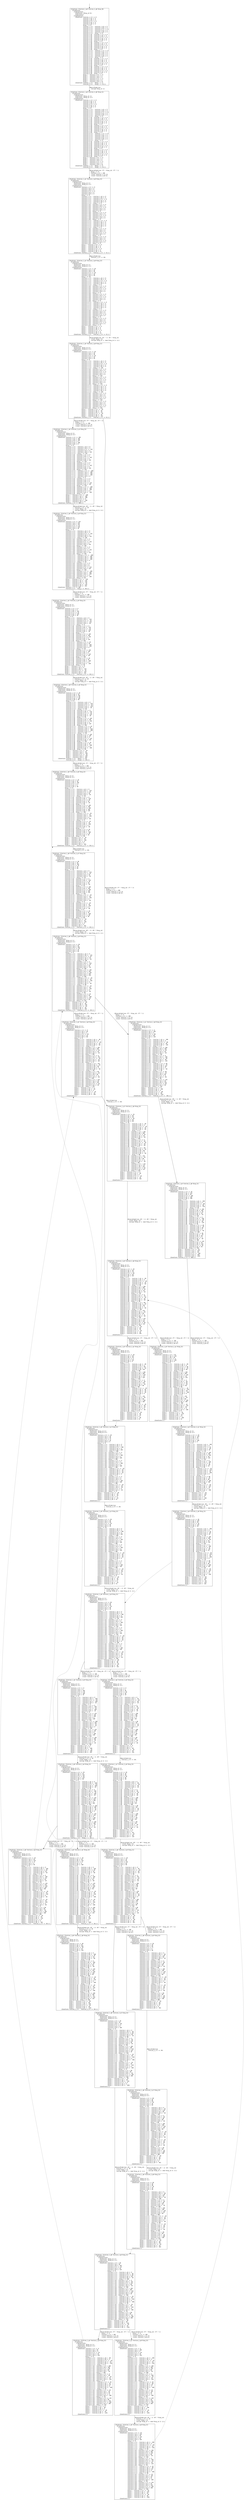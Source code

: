 digraph arg {
	label="";
		node_0 [label="(XtaState (Station_1_q0 Station_2_q0 Ring_S0)\l  (Prod2State\l    (ItpExplState\l      (ExplState (Ring_id 0))\l      (ExplState))\l    (ItpZoneState\l      (ZoneState Station_1_trt >= 0\l                 Station_1_xA >= 0\l                 Station_1_xB >= 0\l                 Station_2_trt >= 0\l                 Station_2_xA >= 0\l                 Station_2_xB >= 0\l                 Ring_t >= 0\l                 Station_1_trt - Station_1_xA <= 0\l                 Station_1_trt - Station_1_xB <= 0\l                 Station_1_trt - Station_2_trt <= 0\l                 Station_1_trt - Station_2_xA <= 0\l                 Station_1_trt - Station_2_xB <= 0\l                 Station_1_trt - Ring_t <= 0\l                 Station_1_xA - Station_1_trt <= 0\l                 Station_1_xA - Station_1_xB <= 0\l                 Station_1_xA - Station_2_trt <= 0\l                 Station_1_xA - Station_2_xA <= 0\l                 Station_1_xA - Station_2_xB <= 0\l                 Station_1_xA - Ring_t <= 0\l                 Station_1_xB - Station_1_trt <= 0\l                 Station_1_xB - Station_1_xA <= 0\l                 Station_1_xB - Station_2_trt <= 0\l                 Station_1_xB - Station_2_xA <= 0\l                 Station_1_xB - Station_2_xB <= 0\l                 Station_1_xB - Ring_t <= 0\l                 Station_2_trt - Station_1_trt <= 0\l                 Station_2_trt - Station_1_xA <= 0\l                 Station_2_trt - Station_1_xB <= 0\l                 Station_2_trt - Station_2_xA <= 0\l                 Station_2_trt - Station_2_xB <= 0\l                 Station_2_trt - Ring_t <= 0\l                 Station_2_xA - Station_1_trt <= 0\l                 Station_2_xA - Station_1_xA <= 0\l                 Station_2_xA - Station_1_xB <= 0\l                 Station_2_xA - Station_2_trt <= 0\l                 Station_2_xA - Station_2_xB <= 0\l                 Station_2_xA - Ring_t <= 0\l                 Station_2_xB - Station_1_trt <= 0\l                 Station_2_xB - Station_1_xA <= 0\l                 Station_2_xB - Station_1_xB <= 0\l                 Station_2_xB - Station_2_trt <= 0\l                 Station_2_xB - Station_2_xA <= 0\l                 Station_2_xB - Ring_t <= 0\l                 Ring_t - Station_1_trt <= 0\l                 Ring_t - Station_1_xA <= 0\l                 Ring_t - Station_1_xB <= 0\l                 Ring_t - Station_2_trt <= 0\l                 Ring_t - Station_2_xA <= 0\l                 Ring_t - Station_2_xB <= 0)\l      (ZoneState Station_1_trt - Ring_t <= 0\l                 Station_2_trt - Ring_t <= 0))))\l",style="solid,filled",fontname="courier",fillcolor="#FFFFFF",color="#000000",shape=rectangle];
		node_1 [label="(XtaState (Station_1_q0 Station_2_q0 Ring_S1)\l  (Prod2State\l    (ItpExplState\l      (ExplState (Ring_id 1))\l      (ExplState (Ring_id 1)))\l    (ItpZoneState\l      (ZoneState Station_1_trt >= 0\l                 Station_1_xA >= 0\l                 Station_1_xB >= 0\l                 Station_2_trt >= 0\l                 Station_2_xA >= 0\l                 Station_2_xB >= 0\l                 Ring_t >= 0\l                 Station_1_trt - Station_1_xA <= 0\l                 Station_1_trt - Station_1_xB <= 0\l                 Station_1_trt - Station_2_trt <= 0\l                 Station_1_trt - Station_2_xA <= 0\l                 Station_1_trt - Station_2_xB <= 0\l                 Station_1_trt - Ring_t <= 0\l                 Station_1_xA - Station_1_trt <= 0\l                 Station_1_xA - Station_1_xB <= 0\l                 Station_1_xA - Station_2_trt <= 0\l                 Station_1_xA - Station_2_xA <= 0\l                 Station_1_xA - Station_2_xB <= 0\l                 Station_1_xA - Ring_t <= 0\l                 Station_1_xB - Station_1_trt <= 0\l                 Station_1_xB - Station_1_xA <= 0\l                 Station_1_xB - Station_2_trt <= 0\l                 Station_1_xB - Station_2_xA <= 0\l                 Station_1_xB - Station_2_xB <= 0\l                 Station_1_xB - Ring_t <= 0\l                 Station_2_trt - Station_1_trt <= 0\l                 Station_2_trt - Station_1_xA <= 0\l                 Station_2_trt - Station_1_xB <= 0\l                 Station_2_trt - Station_2_xA <= 0\l                 Station_2_trt - Station_2_xB <= 0\l                 Station_2_trt - Ring_t <= 0\l                 Station_2_xA - Station_1_trt <= 0\l                 Station_2_xA - Station_1_xA <= 0\l                 Station_2_xA - Station_1_xB <= 0\l                 Station_2_xA - Station_2_trt <= 0\l                 Station_2_xA - Station_2_xB <= 0\l                 Station_2_xA - Ring_t <= 0\l                 Station_2_xB - Station_1_trt <= 0\l                 Station_2_xB - Station_1_xA <= 0\l                 Station_2_xB - Station_1_xB <= 0\l                 Station_2_xB - Station_2_trt <= 0\l                 Station_2_xB - Station_2_xA <= 0\l                 Station_2_xB - Ring_t <= 0\l                 Ring_t - Station_1_trt <= 0\l                 Ring_t - Station_1_xA <= 0\l                 Ring_t - Station_1_xB <= 0\l                 Ring_t - Station_2_trt <= 0\l                 Ring_t - Station_2_xA <= 0\l                 Ring_t - Station_2_xB <= 0)\l      (ZoneState Station_1_trt - Ring_t <= 0\l                 Station_2_trt - Ring_t <= 0))))\l",style="solid,filled",fontname="courier",fillcolor="#FFFFFF",color="#000000",shape=rectangle];
		node_2 [label="(XtaState (Station_1_q2 Station_2_q0 Ring_S2)\l  (Prod2State\l    (ItpExplState\l      (ExplState (Ring_id 1))\l      (ExplState (Ring_id 1)))\l    (ItpZoneState\l      (ZoneState Station_1_trt >= 0\l                 Station_1_xA >= 0\l                 Station_1_xB >= 0\l                 Station_2_trt >= 0\l                 Station_2_xA >= 0\l                 Station_2_xB >= 0\l                 Ring_t >= 0\l                 Station_1_trt - Station_1_xA <= 0\l                 Station_1_trt - Station_1_xB <= 0\l                 Station_1_trt - Station_2_trt <= 0\l                 Station_1_trt - Station_2_xA <= 0\l                 Station_1_trt - Station_2_xB <= 0\l                 Station_1_trt - Ring_t <= 0\l                 Station_1_xA - Station_1_trt <= 0\l                 Station_1_xA - Station_1_xB <= 0\l                 Station_1_xA - Station_2_trt <= 0\l                 Station_1_xA - Station_2_xA <= 0\l                 Station_1_xA - Station_2_xB <= 0\l                 Station_1_xA - Ring_t <= 0\l                 Station_1_xB - Station_1_trt <= 0\l                 Station_1_xB - Station_1_xA <= 0\l                 Station_1_xB - Station_2_trt <= 0\l                 Station_1_xB - Station_2_xA <= 0\l                 Station_1_xB - Station_2_xB <= 0\l                 Station_1_xB - Ring_t <= 0\l                 Station_2_trt - Station_1_trt <= 0\l                 Station_2_trt - Station_1_xA <= 0\l                 Station_2_trt - Station_1_xB <= 0\l                 Station_2_trt - Station_2_xA <= 0\l                 Station_2_trt - Station_2_xB <= 0\l                 Station_2_trt - Ring_t <= 0\l                 Station_2_xA - Station_1_trt <= 0\l                 Station_2_xA - Station_1_xA <= 0\l                 Station_2_xA - Station_1_xB <= 0\l                 Station_2_xA - Station_2_trt <= 0\l                 Station_2_xA - Station_2_xB <= 0\l                 Station_2_xA - Ring_t <= 0\l                 Station_2_xB - Station_1_trt <= 0\l                 Station_2_xB - Station_1_xA <= 0\l                 Station_2_xB - Station_1_xB <= 0\l                 Station_2_xB - Station_2_trt <= 0\l                 Station_2_xB - Station_2_xA <= 0\l                 Station_2_xB - Ring_t <= 0\l                 Ring_t - Station_1_trt <= 0\l                 Ring_t - Station_1_xA <= 0\l                 Ring_t - Station_1_xB <= 0\l                 Ring_t - Station_2_trt <= 0\l                 Ring_t - Station_2_xA <= 0\l                 Ring_t - Station_2_xB <= 0)\l      (ZoneState Station_2_trt - Station_1_trt <= 0))))\l",style="solid,filled",fontname="courier",fillcolor="#FFFFFF",color="#000000",shape=rectangle];
		node_3 [label="(XtaState (Station_1_q3 Station_2_q0 Ring_S2)\l  (Prod2State\l    (ItpExplState\l      (ExplState (Ring_id 1))\l      (ExplState (Ring_id 1)))\l    (ItpZoneState\l      (ZoneState Station_1_trt >= 20\l                 Station_1_xA >= 20\l                 Station_1_xB >= 20\l                 Station_2_trt >= 20\l                 Station_2_xA >= 20\l                 Station_2_xB >= 20\l                 Ring_t >= 20\l                 Station_1_trt - Station_1_xA <= 0\l                 Station_1_trt - Station_1_xB <= 0\l                 Station_1_trt - Station_2_trt <= 0\l                 Station_1_trt - Station_2_xA <= 0\l                 Station_1_trt - Station_2_xB <= 0\l                 Station_1_trt - Ring_t <= 0\l                 Station_1_xA - Station_1_trt <= 0\l                 Station_1_xA - Station_1_xB <= 0\l                 Station_1_xA - Station_2_trt <= 0\l                 Station_1_xA - Station_2_xA <= 0\l                 Station_1_xA - Station_2_xB <= 0\l                 Station_1_xA - Ring_t <= 0\l                 Station_1_xB - Station_1_trt <= 0\l                 Station_1_xB - Station_1_xA <= 0\l                 Station_1_xB - Station_2_trt <= 0\l                 Station_1_xB - Station_2_xA <= 0\l                 Station_1_xB - Station_2_xB <= 0\l                 Station_1_xB - Ring_t <= 0\l                 Station_2_trt - Station_1_trt <= 0\l                 Station_2_trt - Station_1_xA <= 0\l                 Station_2_trt - Station_1_xB <= 0\l                 Station_2_trt - Station_2_xA <= 0\l                 Station_2_trt - Station_2_xB <= 0\l                 Station_2_trt - Ring_t <= 0\l                 Station_2_xA - Station_1_trt <= 0\l                 Station_2_xA - Station_1_xA <= 0\l                 Station_2_xA - Station_1_xB <= 0\l                 Station_2_xA - Station_2_trt <= 0\l                 Station_2_xA - Station_2_xB <= 0\l                 Station_2_xA - Ring_t <= 0\l                 Station_2_xB - Station_1_trt <= 0\l                 Station_2_xB - Station_1_xA <= 0\l                 Station_2_xB - Station_1_xB <= 0\l                 Station_2_xB - Station_2_trt <= 0\l                 Station_2_xB - Station_2_xA <= 0\l                 Station_2_xB - Ring_t <= 0\l                 Ring_t - Station_1_trt <= 0\l                 Ring_t - Station_1_xA <= 0\l                 Ring_t - Station_1_xB <= 0\l                 Ring_t - Station_2_trt <= 0\l                 Ring_t - Station_2_xA <= 0\l                 Ring_t - Station_2_xB <= 0)\l      (ZoneState Station_2_trt - Station_1_trt <= 0))))\l",style="solid,filled",fontname="courier",fillcolor="#FFFFFF",color="#000000",shape=rectangle];
		node_4 [label="(XtaState (Station_1_q4 Station_2_q0 Ring_S1)\l  (Prod2State\l    (ItpExplState\l      (ExplState (Ring_id 2))\l      (ExplState (Ring_id 2)))\l    (ItpZoneState\l      (ZoneState Station_1_trt >= 20\l                 Station_1_xA >= 20\l                 Station_1_xB >= 20\l                 Station_2_trt >= 20\l                 Station_2_xA >= 20\l                 Station_2_xB >= 20\l                 Ring_t >= 0\l                 Station_1_trt - Station_1_xA <= 0\l                 Station_1_trt - Station_1_xB <= 0\l                 Station_1_trt - Station_2_trt <= 0\l                 Station_1_trt - Station_2_xA <= 0\l                 Station_1_trt - Station_2_xB <= 0\l                 Station_1_trt - Ring_t <= 120\l                 Station_1_xA - Station_1_trt <= 0\l                 Station_1_xA - Station_1_xB <= 0\l                 Station_1_xA - Station_2_trt <= 0\l                 Station_1_xA - Station_2_xA <= 0\l                 Station_1_xA - Station_2_xB <= 0\l                 Station_1_xA - Ring_t <= 120\l                 Station_1_xB - Station_1_trt <= 0\l                 Station_1_xB - Station_1_xA <= 0\l                 Station_1_xB - Station_2_trt <= 0\l                 Station_1_xB - Station_2_xA <= 0\l                 Station_1_xB - Station_2_xB <= 0\l                 Station_1_xB - Ring_t <= 120\l                 Station_2_trt - Station_1_trt <= 0\l                 Station_2_trt - Station_1_xA <= 0\l                 Station_2_trt - Station_1_xB <= 0\l                 Station_2_trt - Station_2_xA <= 0\l                 Station_2_trt - Station_2_xB <= 0\l                 Station_2_trt - Ring_t <= 120\l                 Station_2_xA - Station_1_trt <= 0\l                 Station_2_xA - Station_1_xA <= 0\l                 Station_2_xA - Station_1_xB <= 0\l                 Station_2_xA - Station_2_trt <= 0\l                 Station_2_xA - Station_2_xB <= 0\l                 Station_2_xA - Ring_t <= 120\l                 Station_2_xB - Station_1_trt <= 0\l                 Station_2_xB - Station_1_xA <= 0\l                 Station_2_xB - Station_1_xB <= 0\l                 Station_2_xB - Station_2_trt <= 0\l                 Station_2_xB - Station_2_xA <= 0\l                 Station_2_xB - Ring_t <= 120\l                 Ring_t - Station_1_trt <= -20\l                 Ring_t - Station_1_xA <= -20\l                 Ring_t - Station_1_xB <= -20\l                 Ring_t - Station_2_trt <= -20\l                 Ring_t - Station_2_xA <= -20\l                 Ring_t - Station_2_xB <= -20)\l      (ZoneState Station_2_trt - Station_1_trt <= 0))))\l",style="solid,filled",fontname="courier",fillcolor="#FFFFFF",color="#000000",shape=rectangle];
		node_5 [label="(XtaState (Station_1_q4 Station_2_q1 Ring_S2)\l  (Prod2State\l    (ItpExplState\l      (ExplState (Ring_id 2))\l      (ExplState (Ring_id 2)))\l    (ItpZoneState\l      (ZoneState Station_1_trt >= 100\l                 Station_1_xA >= 100\l                 Station_1_xB >= 100\l                 Station_2_trt >= 0\l                 Station_2_xA >= 100\l                 Station_2_xB >= 0\l                 Ring_t >= 0\l                 Station_1_trt - Station_1_xA <= 0\l                 Station_1_trt - Station_1_xB <= 0\l                 Station_1_trt - Station_2_trt <= 120\l                 Station_1_trt - Station_2_xA <= 0\l                 Station_1_trt - Station_2_xB <= 120\l                 Station_1_trt - Ring_t <= 120\l                 Station_1_xA - Station_1_trt <= 0\l                 Station_1_xA - Station_1_xB <= 0\l                 Station_1_xA - Station_2_trt <= 120\l                 Station_1_xA - Station_2_xA <= 0\l                 Station_1_xA - Station_2_xB <= 120\l                 Station_1_xA - Ring_t <= 120\l                 Station_1_xB - Station_1_trt <= 0\l                 Station_1_xB - Station_1_xA <= 0\l                 Station_1_xB - Station_2_trt <= 120\l                 Station_1_xB - Station_2_xA <= 0\l                 Station_1_xB - Station_2_xB <= 120\l                 Station_1_xB - Ring_t <= 120\l                 Station_2_trt - Station_1_trt <= -100\l                 Station_2_trt - Station_1_xA <= -100\l                 Station_2_trt - Station_1_xB <= -100\l                 Station_2_trt - Station_2_xA <= -100\l                 Station_2_trt - Station_2_xB <= 0\l                 Station_2_trt - Ring_t <= 0\l                 Station_2_xA - Station_1_trt <= 0\l                 Station_2_xA - Station_1_xA <= 0\l                 Station_2_xA - Station_1_xB <= 0\l                 Station_2_xA - Station_2_trt <= 120\l                 Station_2_xA - Station_2_xB <= 120\l                 Station_2_xA - Ring_t <= 120\l                 Station_2_xB - Station_1_trt <= -100\l                 Station_2_xB - Station_1_xA <= -100\l                 Station_2_xB - Station_1_xB <= -100\l                 Station_2_xB - Station_2_trt <= 0\l                 Station_2_xB - Station_2_xA <= -100\l                 Station_2_xB - Ring_t <= 0\l                 Ring_t - Station_1_trt <= -100\l                 Ring_t - Station_1_xA <= -100\l                 Ring_t - Station_1_xB <= -100\l                 Ring_t - Station_2_trt <= 0\l                 Ring_t - Station_2_xA <= -100\l                 Ring_t - Station_2_xB <= 0)\l      (ZoneState Station_1_trt >= 100))))\l",style="solid,filled",fontname="courier",fillcolor="#FFFFFF",color="#000000",shape=rectangle];
		node_7 [label="(XtaState (Station_1_q4 Station_2_q4 Ring_S1)\l  (Prod2State\l    (ItpExplState\l      (ExplState (Ring_id 1))\l      (ExplState (Ring_id 1)))\l    (ItpZoneState\l      (ZoneState Station_1_trt >= 120\l                 Station_1_xA >= 120\l                 Station_1_xB >= 120\l                 Station_2_trt >= 20\l                 Station_2_xA >= 120\l                 Station_2_xB >= 20\l                 Ring_t >= 0\l                 Station_1_trt - Station_1_xA <= 0\l                 Station_1_trt - Station_1_xB <= 0\l                 Station_1_trt - Station_2_trt <= 120\l                 Station_1_trt - Station_2_xA <= 0\l                 Station_1_trt - Station_2_xB <= 120\l                 Station_1_trt - Ring_t <= 140\l                 Station_1_xA - Station_1_trt <= 0\l                 Station_1_xA - Station_1_xB <= 0\l                 Station_1_xA - Station_2_trt <= 120\l                 Station_1_xA - Station_2_xA <= 0\l                 Station_1_xA - Station_2_xB <= 120\l                 Station_1_xA - Ring_t <= 140\l                 Station_1_xB - Station_1_trt <= 0\l                 Station_1_xB - Station_1_xA <= 0\l                 Station_1_xB - Station_2_trt <= 120\l                 Station_1_xB - Station_2_xA <= 0\l                 Station_1_xB - Station_2_xB <= 120\l                 Station_1_xB - Ring_t <= 140\l                 Station_2_trt - Station_1_trt <= -100\l                 Station_2_trt - Station_1_xA <= -100\l                 Station_2_trt - Station_1_xB <= -100\l                 Station_2_trt - Station_2_xA <= -100\l                 Station_2_trt - Station_2_xB <= 0\l                 Station_2_trt - Ring_t <= 20\l                 Station_2_xA - Station_1_trt <= 0\l                 Station_2_xA - Station_1_xA <= 0\l                 Station_2_xA - Station_1_xB <= 0\l                 Station_2_xA - Station_2_trt <= 120\l                 Station_2_xA - Station_2_xB <= 120\l                 Station_2_xA - Ring_t <= 140\l                 Station_2_xB - Station_1_trt <= -100\l                 Station_2_xB - Station_1_xA <= -100\l                 Station_2_xB - Station_1_xB <= -100\l                 Station_2_xB - Station_2_trt <= 0\l                 Station_2_xB - Station_2_xA <= -100\l                 Station_2_xB - Ring_t <= 20\l                 Ring_t - Station_1_trt <= -120\l                 Ring_t - Station_1_xA <= -120\l                 Ring_t - Station_1_xB <= -120\l                 Ring_t - Station_2_trt <= -20\l                 Ring_t - Station_2_xA <= -120\l                 Ring_t - Station_2_xB <= -20)\l      (ZoneState Station_1_trt >= 100\l                 Station_2_trt - Ring_t <= 20))))\l",style="solid,filled",fontname="courier",fillcolor="#FFFFFF",color="#000000",shape=rectangle];
		node_9 [label="(XtaState (Station_1_q5 Station_2_q4 Ring_S2)\l  (Prod2State\l    (ItpExplState\l      (ExplState (Ring_id 1))\l      (ExplState (Ring_id 1)))\l    (ItpZoneState\l      (ZoneState Station_1_trt >= 0\l                 Station_1_xA >= 0\l                 Station_1_xB >= 120\l                 Station_2_trt >= 20\l                 Station_2_xA >= 120\l                 Station_2_xB >= 20\l                 Ring_t >= 0\l                 Station_1_trt - Station_1_xA <= 0\l                 Station_1_trt - Station_1_xB <= -120\l                 Station_1_trt - Station_2_trt <= -20\l                 Station_1_trt - Station_2_xA <= -120\l                 Station_1_trt - Station_2_xB <= -20\l                 Station_1_trt - Ring_t <= 0\l                 Station_1_xA - Station_1_trt <= 0\l                 Station_1_xA - Station_1_xB <= -120\l                 Station_1_xA - Station_2_trt <= -20\l                 Station_1_xA - Station_2_xA <= -120\l                 Station_1_xA - Station_2_xB <= -20\l                 Station_1_xA - Ring_t <= 0\l                 Station_1_xB - Station_1_trt <= 140\l                 Station_1_xB - Station_1_xA <= 140\l                 Station_1_xB - Station_2_trt <= 120\l                 Station_1_xB - Station_2_xA <= 0\l                 Station_1_xB - Station_2_xB <= 120\l                 Station_1_xB - Ring_t <= 140\l                 Station_2_trt - Station_1_trt <= 20\l                 Station_2_trt - Station_1_xA <= 20\l                 Station_2_trt - Station_1_xB <= -100\l                 Station_2_trt - Station_2_xA <= -100\l                 Station_2_trt - Station_2_xB <= 0\l                 Station_2_trt - Ring_t <= 20\l                 Station_2_xA - Station_1_trt <= 140\l                 Station_2_xA - Station_1_xA <= 140\l                 Station_2_xA - Station_1_xB <= 0\l                 Station_2_xA - Station_2_trt <= 120\l                 Station_2_xA - Station_2_xB <= 120\l                 Station_2_xA - Ring_t <= 140\l                 Station_2_xB - Station_1_trt <= 20\l                 Station_2_xB - Station_1_xA <= 20\l                 Station_2_xB - Station_1_xB <= -100\l                 Station_2_xB - Station_2_trt <= 0\l                 Station_2_xB - Station_2_xA <= -100\l                 Station_2_xB - Ring_t <= 20\l                 Ring_t - Station_1_trt <= 0\l                 Ring_t - Station_1_xA <= 0\l                 Ring_t - Station_1_xB <= -120\l                 Ring_t - Station_2_trt <= -20\l                 Ring_t - Station_2_xA <= -120\l                 Ring_t - Station_2_xB <= -20)\l      (ZoneState Station_2_trt - Station_1_trt <= 20))))\l",style="solid,filled",fontname="courier",fillcolor="#FFFFFF",color="#000000",shape=rectangle];
		node_11 [label="(XtaState (Station_1_q0 Station_2_q4 Ring_S1)\l  (Prod2State\l    (ItpExplState\l      (ExplState (Ring_id 2))\l      (ExplState (Ring_id 2)))\l    (ItpZoneState\l      (ZoneState Station_1_trt >= 20\l                 Station_1_xA >= 20\l                 Station_1_xB >= 140\l                 Station_2_trt >= 40\l                 Station_2_xA >= 140\l                 Station_2_xB >= 40\l                 Ring_t >= 0\l                 Station_1_trt - Station_1_xA <= 0\l                 Station_1_trt - Station_1_xB <= -120\l                 Station_1_trt - Station_2_trt <= -20\l                 Station_1_trt - Station_2_xA <= -120\l                 Station_1_trt - Station_2_xB <= -20\l                 Station_1_trt - Ring_t <= 20\l                 Station_1_xA - Station_1_trt <= 0\l                 Station_1_xA - Station_1_xB <= -120\l                 Station_1_xA - Station_2_trt <= -20\l                 Station_1_xA - Station_2_xA <= -120\l                 Station_1_xA - Station_2_xB <= -20\l                 Station_1_xA - Ring_t <= 20\l                 Station_1_xB - Station_1_trt <= 140\l                 Station_1_xB - Station_1_xA <= 140\l                 Station_1_xB - Station_2_trt <= 120\l                 Station_1_xB - Station_2_xA <= 0\l                 Station_1_xB - Station_2_xB <= 120\l                 Station_1_xB - Ring_t <= 160\l                 Station_2_trt - Station_1_trt <= 20\l                 Station_2_trt - Station_1_xA <= 20\l                 Station_2_trt - Station_1_xB <= -100\l                 Station_2_trt - Station_2_xA <= -100\l                 Station_2_trt - Station_2_xB <= 0\l                 Station_2_trt - Ring_t <= 40\l                 Station_2_xA - Station_1_trt <= 140\l                 Station_2_xA - Station_1_xA <= 140\l                 Station_2_xA - Station_1_xB <= 0\l                 Station_2_xA - Station_2_trt <= 120\l                 Station_2_xA - Station_2_xB <= 120\l                 Station_2_xA - Ring_t <= 160\l                 Station_2_xB - Station_1_trt <= 20\l                 Station_2_xB - Station_1_xA <= 20\l                 Station_2_xB - Station_1_xB <= -100\l                 Station_2_xB - Station_2_trt <= 0\l                 Station_2_xB - Station_2_xA <= -100\l                 Station_2_xB - Ring_t <= 40\l                 Ring_t - Station_1_trt <= -20\l                 Ring_t - Station_1_xA <= -20\l                 Ring_t - Station_1_xB <= -140\l                 Ring_t - Station_2_trt <= -40\l                 Ring_t - Station_2_xA <= -140\l                 Ring_t - Station_2_xB <= -40)\l      (ZoneState Station_2_trt - Ring_t <= 40\l                 Station_1_trt - Ring_t <= 20))))\l",style="solid,filled",fontname="courier",fillcolor="#FFFFFF",color="#000000",shape=rectangle];
		node_14 [label="(XtaState (Station_1_q0 Station_2_q6 Ring_S2)\l  (Prod2State\l    (ItpExplState\l      (ExplState (Ring_id 2))\l      (ExplState (Ring_id 2)))\l    (ItpZoneState\l      (ZoneState Station_1_trt >= 20\l                 Station_1_xA >= 20\l                 Station_1_xB >= 140\l                 Station_2_trt >= 0\l                 Station_2_xA >= 0\l                 Station_2_xB >= 40\l                 Ring_t >= 0\l                 Station_1_trt - Station_1_xA <= 0\l                 Station_1_trt - Station_1_xB <= -120\l                 Station_1_trt - Station_2_trt <= 20\l                 Station_1_trt - Station_2_xA <= 20\l                 Station_1_trt - Station_2_xB <= -20\l                 Station_1_trt - Ring_t <= 20\l                 Station_1_xA - Station_1_trt <= 0\l                 Station_1_xA - Station_1_xB <= -120\l                 Station_1_xA - Station_2_trt <= 20\l                 Station_1_xA - Station_2_xA <= 20\l                 Station_1_xA - Station_2_xB <= -20\l                 Station_1_xA - Ring_t <= 20\l                 Station_1_xB - Station_1_trt <= 140\l                 Station_1_xB - Station_1_xA <= 140\l                 Station_1_xB - Station_2_trt <= 160\l                 Station_1_xB - Station_2_xA <= 160\l                 Station_1_xB - Station_2_xB <= 120\l                 Station_1_xB - Ring_t <= 160\l                 Station_2_trt - Station_1_trt <= -20\l                 Station_2_trt - Station_1_xA <= -20\l                 Station_2_trt - Station_1_xB <= -140\l                 Station_2_trt - Station_2_xA <= 0\l                 Station_2_trt - Station_2_xB <= -40\l                 Station_2_trt - Ring_t <= 0\l                 Station_2_xA - Station_1_trt <= -20\l                 Station_2_xA - Station_1_xA <= -20\l                 Station_2_xA - Station_1_xB <= -140\l                 Station_2_xA - Station_2_trt <= 0\l                 Station_2_xA - Station_2_xB <= -40\l                 Station_2_xA - Ring_t <= 0\l                 Station_2_xB - Station_1_trt <= 20\l                 Station_2_xB - Station_1_xA <= 20\l                 Station_2_xB - Station_1_xB <= -100\l                 Station_2_xB - Station_2_trt <= 40\l                 Station_2_xB - Station_2_xA <= 40\l                 Station_2_xB - Ring_t <= 40\l                 Ring_t - Station_1_trt <= -20\l                 Ring_t - Station_1_xA <= -20\l                 Ring_t - Station_1_xB <= -140\l                 Ring_t - Station_2_trt <= 0\l                 Ring_t - Station_2_xA <= 0\l                 Ring_t - Station_2_xB <= -40)\l      (ZoneState Station_1_trt - Station_2_trt <= 20))))\l",style="solid,filled",fontname="courier",fillcolor="#FFFFFF",color="#000000",shape=rectangle];
		node_17 [label="(XtaState (Station_1_q0 Station_2_q7 Ring_S2)\l  (Prod2State\l    (ItpExplState\l      (ExplState (Ring_id 2))\l      (ExplState (Ring_id 2)))\l    (ItpZoneState\l      (ZoneState Station_1_trt >= 40\l                 Station_1_xA >= 40\l                 Station_1_xB >= 160\l                 Station_2_trt >= 20\l                 Station_2_xA >= 20\l                 Station_2_xB >= 60\l                 Ring_t >= 20\l                 Station_1_trt - Station_1_xA <= 0\l                 Station_1_trt - Station_1_xB <= -120\l                 Station_1_trt - Station_2_trt <= 20\l                 Station_1_trt - Station_2_xA <= 20\l                 Station_1_trt - Station_2_xB <= -20\l                 Station_1_trt - Ring_t <= 20\l                 Station_1_xA - Station_1_trt <= 0\l                 Station_1_xA - Station_1_xB <= -120\l                 Station_1_xA - Station_2_trt <= 20\l                 Station_1_xA - Station_2_xA <= 20\l                 Station_1_xA - Station_2_xB <= -20\l                 Station_1_xA - Ring_t <= 20\l                 Station_1_xB - Station_1_trt <= 140\l                 Station_1_xB - Station_1_xA <= 140\l                 Station_1_xB - Station_2_trt <= 160\l                 Station_1_xB - Station_2_xA <= 160\l                 Station_1_xB - Station_2_xB <= 120\l                 Station_1_xB - Ring_t <= 160\l                 Station_2_trt - Station_1_trt <= -20\l                 Station_2_trt - Station_1_xA <= -20\l                 Station_2_trt - Station_1_xB <= -140\l                 Station_2_trt - Station_2_xA <= 0\l                 Station_2_trt - Station_2_xB <= -40\l                 Station_2_trt - Ring_t <= 0\l                 Station_2_xA - Station_1_trt <= -20\l                 Station_2_xA - Station_1_xA <= -20\l                 Station_2_xA - Station_1_xB <= -140\l                 Station_2_xA - Station_2_trt <= 0\l                 Station_2_xA - Station_2_xB <= -40\l                 Station_2_xA - Ring_t <= 0\l                 Station_2_xB - Station_1_trt <= 20\l                 Station_2_xB - Station_1_xA <= 20\l                 Station_2_xB - Station_1_xB <= -100\l                 Station_2_xB - Station_2_trt <= 40\l                 Station_2_xB - Station_2_xA <= 40\l                 Station_2_xB - Ring_t <= 40\l                 Ring_t - Station_1_trt <= -20\l                 Ring_t - Station_1_xA <= -20\l                 Ring_t - Station_1_xB <= -140\l                 Ring_t - Station_2_trt <= 0\l                 Ring_t - Station_2_xA <= 0\l                 Ring_t - Station_2_xB <= -40)\l      (ZoneState Station_1_trt - Station_2_trt <= 20))))\l",style="solid,filled",fontname="courier",fillcolor="#FFFFFF",color="#000000",shape=rectangle];
		node_21 [label="(XtaState (Station_1_q0 Station_2_q0 Ring_S1)\l  (Prod2State\l    (ItpExplState\l      (ExplState (Ring_id 1))\l      (ExplState (Ring_id 1)))\l    (ItpZoneState\l      (ZoneState Station_1_trt >= 40\l                 Station_1_xA >= 40\l                 Station_1_xB >= 160\l                 Station_2_trt >= 20\l                 Station_2_xA >= 20\l                 Station_2_xB >= 60\l                 Ring_t >= 0\l                 Station_1_trt - Station_1_xA <= 0\l                 Station_1_trt - Station_1_xB <= -120\l                 Station_1_trt - Station_2_trt <= 20\l                 Station_1_trt - Station_2_xA <= 20\l                 Station_1_trt - Station_2_xB <= -20\l                 Station_1_trt - Ring_t <= 100\l                 Station_1_xA - Station_1_trt <= 0\l                 Station_1_xA - Station_1_xB <= -120\l                 Station_1_xA - Station_2_trt <= 20\l                 Station_1_xA - Station_2_xA <= 20\l                 Station_1_xA - Station_2_xB <= -20\l                 Station_1_xA - Ring_t <= 100\l                 Station_1_xB - Station_1_trt <= 140\l                 Station_1_xB - Station_1_xA <= 140\l                 Station_1_xB - Station_2_trt <= 160\l                 Station_1_xB - Station_2_xA <= 160\l                 Station_1_xB - Station_2_xB <= 120\l                 Station_1_xB - Ring_t <= 240\l                 Station_2_trt - Station_1_trt <= -20\l                 Station_2_trt - Station_1_xA <= -20\l                 Station_2_trt - Station_1_xB <= -140\l                 Station_2_trt - Station_2_xA <= 0\l                 Station_2_trt - Station_2_xB <= -40\l                 Station_2_trt - Ring_t <= 80\l                 Station_2_xA - Station_1_trt <= -20\l                 Station_2_xA - Station_1_xA <= -20\l                 Station_2_xA - Station_1_xB <= -140\l                 Station_2_xA - Station_2_trt <= 0\l                 Station_2_xA - Station_2_xB <= -40\l                 Station_2_xA - Ring_t <= 80\l                 Station_2_xB - Station_1_trt <= 20\l                 Station_2_xB - Station_1_xA <= 20\l                 Station_2_xB - Station_1_xB <= -100\l                 Station_2_xB - Station_2_trt <= 40\l                 Station_2_xB - Station_2_xA <= 40\l                 Station_2_xB - Ring_t <= 120\l                 Ring_t - Station_1_trt <= -40\l                 Ring_t - Station_1_xA <= -40\l                 Ring_t - Station_1_xB <= -160\l                 Ring_t - Station_2_trt <= -20\l                 Ring_t - Station_2_xA <= -20\l                 Ring_t - Station_2_xB <= -60)\l      (ZoneState Station_1_trt - Station_2_trt <= 20))))\l",style="solid,filled",fontname="courier",fillcolor="#FFFFFF",color="#000000",shape=rectangle];
		node_24 [label="(XtaState (Station_1_q2 Station_2_q0 Ring_S2)\l  (Prod2State\l    (ItpExplState\l      (ExplState (Ring_id 1))\l      (ExplState (Ring_id 1)))\l    (ItpZoneState\l      (ZoneState Station_1_trt >= 0\l                 Station_1_xA >= 40\l                 Station_1_xB >= 0\l                 Station_2_trt >= 20\l                 Station_2_xA >= 20\l                 Station_2_xB >= 60\l                 Ring_t >= 0\l                 Station_1_trt - Station_1_xA <= -40\l                 Station_1_trt - Station_1_xB <= 0\l                 Station_1_trt - Station_2_trt <= -20\l                 Station_1_trt - Station_2_xA <= -20\l                 Station_1_trt - Station_2_xB <= -60\l                 Station_1_trt - Ring_t <= 0\l                 Station_1_xA - Station_1_trt < 100\l                 Station_1_xA - Station_1_xB < 100\l                 Station_1_xA - Station_2_trt <= 20\l                 Station_1_xA - Station_2_xA <= 20\l                 Station_1_xA - Station_2_xB <= -20\l                 Station_1_xA - Ring_t < 100\l                 Station_1_xB - Station_1_trt <= 0\l                 Station_1_xB - Station_1_xA <= -40\l                 Station_1_xB - Station_2_trt <= -20\l                 Station_1_xB - Station_2_xA <= -20\l                 Station_1_xB - Station_2_xB <= -60\l                 Station_1_xB - Ring_t <= 0\l                 Station_2_trt - Station_1_trt < 80\l                 Station_2_trt - Station_1_xA <= -20\l                 Station_2_trt - Station_1_xB < 80\l                 Station_2_trt - Station_2_xA <= 0\l                 Station_2_trt - Station_2_xB <= -40\l                 Station_2_trt - Ring_t < 80\l                 Station_2_xA - Station_1_trt < 80\l                 Station_2_xA - Station_1_xA <= -20\l                 Station_2_xA - Station_1_xB < 80\l                 Station_2_xA - Station_2_trt <= 0\l                 Station_2_xA - Station_2_xB <= -40\l                 Station_2_xA - Ring_t < 80\l                 Station_2_xB - Station_1_trt < 120\l                 Station_2_xB - Station_1_xA <= 20\l                 Station_2_xB - Station_1_xB < 120\l                 Station_2_xB - Station_2_trt <= 40\l                 Station_2_xB - Station_2_xA <= 40\l                 Station_2_xB - Ring_t < 120\l                 Ring_t - Station_1_trt <= 0\l                 Ring_t - Station_1_xA <= -40\l                 Ring_t - Station_1_xB <= 0\l                 Ring_t - Station_2_trt <= -20\l                 Ring_t - Station_2_xA <= -20\l                 Ring_t - Station_2_xB <= -60)\l      (ZoneState))))\l",style="solid,filled",fontname="courier",fillcolor="#FFFFFF",color="#000000",shape=rectangle];
		node_26 [label="(XtaState (Station_1_q3 Station_2_q0 Ring_S2)\l  (Prod2State\l    (ItpExplState\l      (ExplState (Ring_id 1))\l      (ExplState (Ring_id 1)))\l    (ItpZoneState\l      (ZoneState Station_1_trt >= 20\l                 Station_1_xA >= 60\l                 Station_1_xB >= 20\l                 Station_2_trt >= 40\l                 Station_2_xA >= 40\l                 Station_2_xB >= 80\l                 Ring_t >= 20\l                 Station_1_trt - Station_1_xA <= -40\l                 Station_1_trt - Station_1_xB <= 0\l                 Station_1_trt - Station_2_trt <= -20\l                 Station_1_trt - Station_2_xA <= -20\l                 Station_1_trt - Station_2_xB <= -60\l                 Station_1_trt - Ring_t <= 0\l                 Station_1_xA - Station_1_trt < 100\l                 Station_1_xA - Station_1_xB < 100\l                 Station_1_xA - Station_2_trt <= 20\l                 Station_1_xA - Station_2_xA <= 20\l                 Station_1_xA - Station_2_xB <= -20\l                 Station_1_xA - Ring_t < 100\l                 Station_1_xB - Station_1_trt <= 0\l                 Station_1_xB - Station_1_xA <= -40\l                 Station_1_xB - Station_2_trt <= -20\l                 Station_1_xB - Station_2_xA <= -20\l                 Station_1_xB - Station_2_xB <= -60\l                 Station_1_xB - Ring_t <= 0\l                 Station_2_trt - Station_1_trt < 80\l                 Station_2_trt - Station_1_xA <= -20\l                 Station_2_trt - Station_1_xB < 80\l                 Station_2_trt - Station_2_xA <= 0\l                 Station_2_trt - Station_2_xB <= -40\l                 Station_2_trt - Ring_t < 80\l                 Station_2_xA - Station_1_trt < 80\l                 Station_2_xA - Station_1_xA <= -20\l                 Station_2_xA - Station_1_xB < 80\l                 Station_2_xA - Station_2_trt <= 0\l                 Station_2_xA - Station_2_xB <= -40\l                 Station_2_xA - Ring_t < 80\l                 Station_2_xB - Station_1_trt < 120\l                 Station_2_xB - Station_1_xA <= 20\l                 Station_2_xB - Station_1_xB < 120\l                 Station_2_xB - Station_2_trt <= 40\l                 Station_2_xB - Station_2_xA <= 40\l                 Station_2_xB - Ring_t < 120\l                 Ring_t - Station_1_trt <= 0\l                 Ring_t - Station_1_xA <= -40\l                 Ring_t - Station_1_xB <= 0\l                 Ring_t - Station_2_trt <= -20\l                 Ring_t - Station_2_xA <= -20\l                 Ring_t - Station_2_xB <= -60)\l      (ZoneState))))\l",style="solid,filled",fontname="courier",fillcolor="#FFFFFF",color="#000000",shape=rectangle];
		node_28 [label="(XtaState (Station_1_q4 Station_2_q0 Ring_S1)\l  (Prod2State\l    (ItpExplState\l      (ExplState (Ring_id 2))\l      (ExplState (Ring_id 2)))\l    (ItpZoneState\l      (ZoneState Station_1_trt >= 20\l                 Station_1_xA >= 60\l                 Station_1_xB >= 20\l                 Station_2_trt >= 40\l                 Station_2_xA >= 40\l                 Station_2_xB >= 80\l                 Ring_t >= 0\l                 Station_1_trt - Station_1_xA <= -40\l                 Station_1_trt - Station_1_xB <= 0\l                 Station_1_trt - Station_2_trt <= -20\l                 Station_1_trt - Station_2_xA <= -20\l                 Station_1_trt - Station_2_xB <= -60\l                 Station_1_trt - Ring_t <= 80\l                 Station_1_xA - Station_1_trt < 100\l                 Station_1_xA - Station_1_xB < 100\l                 Station_1_xA - Station_2_trt <= 20\l                 Station_1_xA - Station_2_xA <= 20\l                 Station_1_xA - Station_2_xB <= -20\l                 Station_1_xA - Ring_t <= 120\l                 Station_1_xB - Station_1_trt <= 0\l                 Station_1_xB - Station_1_xA <= -40\l                 Station_1_xB - Station_2_trt <= -20\l                 Station_1_xB - Station_2_xA <= -20\l                 Station_1_xB - Station_2_xB <= -60\l                 Station_1_xB - Ring_t <= 80\l                 Station_2_trt - Station_1_trt < 80\l                 Station_2_trt - Station_1_xA <= -20\l                 Station_2_trt - Station_1_xB < 80\l                 Station_2_trt - Station_2_xA <= 0\l                 Station_2_trt - Station_2_xB <= -40\l                 Station_2_trt - Ring_t <= 100\l                 Station_2_xA - Station_1_trt < 80\l                 Station_2_xA - Station_1_xA <= -20\l                 Station_2_xA - Station_1_xB < 80\l                 Station_2_xA - Station_2_trt <= 0\l                 Station_2_xA - Station_2_xB <= -40\l                 Station_2_xA - Ring_t <= 100\l                 Station_2_xB - Station_1_trt < 120\l                 Station_2_xB - Station_1_xA <= 20\l                 Station_2_xB - Station_1_xB < 120\l                 Station_2_xB - Station_2_trt <= 40\l                 Station_2_xB - Station_2_xA <= 40\l                 Station_2_xB - Ring_t <= 140\l                 Ring_t - Station_1_trt <= -20\l                 Ring_t - Station_1_xA <= -60\l                 Ring_t - Station_1_xB <= -20\l                 Ring_t - Station_2_trt <= -40\l                 Ring_t - Station_2_xA <= -40\l                 Ring_t - Station_2_xB <= -80)\l      (ZoneState))))\l",style="solid,filled",fontname="courier",fillcolor="#FFFFFF",color="#000000",shape=rectangle];
		node_30 [label="(XtaState (Station_1_q4 Station_2_q1 Ring_S2)\l  (Prod2State\l    (ItpExplState\l      (ExplState (Ring_id 2))\l      (ExplState (Ring_id 2)))\l    (ItpZoneState\l      (ZoneState Station_1_trt > 20\l                 Station_1_xA >= 120\l                 Station_1_xB > 20\l                 Station_2_trt >= 0\l                 Station_2_xA >= 100\l                 Station_2_xB >= 0\l                 Ring_t >= 0\l                 Station_1_trt - Station_1_xA <= -40\l                 Station_1_trt - Station_1_xB <= 0\l                 Station_1_trt - Station_2_trt <= 80\l                 Station_1_trt - Station_2_xA <= -20\l                 Station_1_trt - Station_2_xB <= 80\l                 Station_1_trt - Ring_t <= 80\l                 Station_1_xA - Station_1_trt < 100\l                 Station_1_xA - Station_1_xB < 100\l                 Station_1_xA - Station_2_trt <= 120\l                 Station_1_xA - Station_2_xA <= 20\l                 Station_1_xA - Station_2_xB <= 120\l                 Station_1_xA - Ring_t <= 120\l                 Station_1_xB - Station_1_trt <= 0\l                 Station_1_xB - Station_1_xA <= -40\l                 Station_1_xB - Station_2_trt <= 80\l                 Station_1_xB - Station_2_xA <= -20\l                 Station_1_xB - Station_2_xB <= 80\l                 Station_1_xB - Ring_t <= 80\l                 Station_2_trt - Station_1_trt < -20\l                 Station_2_trt - Station_1_xA <= -120\l                 Station_2_trt - Station_1_xB < -20\l                 Station_2_trt - Station_2_xA <= -100\l                 Station_2_trt - Station_2_xB <= 0\l                 Station_2_trt - Ring_t <= 0\l                 Station_2_xA - Station_1_trt < 80\l                 Station_2_xA - Station_1_xA <= -20\l                 Station_2_xA - Station_1_xB < 80\l                 Station_2_xA - Station_2_trt <= 100\l                 Station_2_xA - Station_2_xB <= 100\l                 Station_2_xA - Ring_t <= 100\l                 Station_2_xB - Station_1_trt < -20\l                 Station_2_xB - Station_1_xA <= -120\l                 Station_2_xB - Station_1_xB < -20\l                 Station_2_xB - Station_2_trt <= 0\l                 Station_2_xB - Station_2_xA <= -100\l                 Station_2_xB - Ring_t <= 0\l                 Ring_t - Station_1_trt < -20\l                 Ring_t - Station_1_xA <= -120\l                 Ring_t - Station_1_xB < -20\l                 Ring_t - Station_2_trt <= 0\l                 Ring_t - Station_2_xA <= -100\l                 Ring_t - Station_2_xB <= 0)\l      (ZoneState))))\l",style="solid,filled",fontname="courier",fillcolor="#FFFFFF",color="#000000",shape=rectangle];
		node_27 [label="(XtaState (Station_1_q4 Station_2_q1 Ring_S2)\l  (Prod2State\l    (ItpExplState\l      (ExplState (Ring_id 2))\l      (ExplState (Ring_id 2)))\l    (ItpZoneState\l      (ZoneState Station_1_trt >= 20\l                 Station_1_xA >= 120\l                 Station_1_xB >= 20\l                 Station_2_trt >= 0\l                 Station_2_xA >= 100\l                 Station_2_xB >= 0\l                 Ring_t >= 0\l                 Station_1_trt - Station_1_xA <= -100\l                 Station_1_trt - Station_1_xB <= 0\l                 Station_1_trt - Station_2_trt <= 20\l                 Station_1_trt - Station_2_xA <= -80\l                 Station_1_trt - Station_2_xB <= 20\l                 Station_1_trt - Ring_t <= 20\l                 Station_1_xA - Station_1_trt <= 100\l                 Station_1_xA - Station_1_xB <= 100\l                 Station_1_xA - Station_2_trt <= 120\l                 Station_1_xA - Station_2_xA <= 20\l                 Station_1_xA - Station_2_xB <= 120\l                 Station_1_xA - Ring_t <= 120\l                 Station_1_xB - Station_1_trt <= 0\l                 Station_1_xB - Station_1_xA <= -100\l                 Station_1_xB - Station_2_trt <= 20\l                 Station_1_xB - Station_2_xA <= -80\l                 Station_1_xB - Station_2_xB <= 20\l                 Station_1_xB - Ring_t <= 20\l                 Station_2_trt - Station_1_trt <= -20\l                 Station_2_trt - Station_1_xA <= -120\l                 Station_2_trt - Station_1_xB <= -20\l                 Station_2_trt - Station_2_xA <= -100\l                 Station_2_trt - Station_2_xB <= 0\l                 Station_2_trt - Ring_t <= 0\l                 Station_2_xA - Station_1_trt <= 80\l                 Station_2_xA - Station_1_xA <= -20\l                 Station_2_xA - Station_1_xB <= 80\l                 Station_2_xA - Station_2_trt <= 100\l                 Station_2_xA - Station_2_xB <= 100\l                 Station_2_xA - Ring_t <= 100\l                 Station_2_xB - Station_1_trt <= -20\l                 Station_2_xB - Station_1_xA <= -120\l                 Station_2_xB - Station_1_xB <= -20\l                 Station_2_xB - Station_2_trt <= 0\l                 Station_2_xB - Station_2_xA <= -100\l                 Station_2_xB - Ring_t <= 0\l                 Ring_t - Station_1_trt <= -20\l                 Ring_t - Station_1_xA <= -120\l                 Ring_t - Station_1_xB <= -20\l                 Ring_t - Station_2_trt <= 0\l                 Ring_t - Station_2_xA <= -100\l                 Ring_t - Station_2_xB <= 0)\l      (ZoneState))))\l",style="solid,filled",fontname="courier",fillcolor="#FFFFFF",color="#000000",shape=rectangle];
		node_29 [label="(XtaState (Station_1_q4 Station_2_q4 Ring_S1)\l  (Prod2State\l    (ItpExplState\l      (ExplState (Ring_id 1))\l      (ExplState (Ring_id 1)))\l    (ItpZoneState\l      (ZoneState Station_1_trt >= 40\l                 Station_1_xA >= 140\l                 Station_1_xB >= 40\l                 Station_2_trt >= 20\l                 Station_2_xA >= 120\l                 Station_2_xB >= 20\l                 Ring_t >= 0\l                 Station_1_trt - Station_1_xA <= -100\l                 Station_1_trt - Station_1_xB <= 0\l                 Station_1_trt - Station_2_trt <= 20\l                 Station_1_trt - Station_2_xA <= -80\l                 Station_1_trt - Station_2_xB <= 20\l                 Station_1_trt - Ring_t <= 40\l                 Station_1_xA - Station_1_trt <= 100\l                 Station_1_xA - Station_1_xB <= 100\l                 Station_1_xA - Station_2_trt <= 120\l                 Station_1_xA - Station_2_xA <= 20\l                 Station_1_xA - Station_2_xB <= 120\l                 Station_1_xA - Ring_t <= 140\l                 Station_1_xB - Station_1_trt <= 0\l                 Station_1_xB - Station_1_xA <= -100\l                 Station_1_xB - Station_2_trt <= 20\l                 Station_1_xB - Station_2_xA <= -80\l                 Station_1_xB - Station_2_xB <= 20\l                 Station_1_xB - Ring_t <= 40\l                 Station_2_trt - Station_1_trt <= -20\l                 Station_2_trt - Station_1_xA <= -120\l                 Station_2_trt - Station_1_xB <= -20\l                 Station_2_trt - Station_2_xA <= -100\l                 Station_2_trt - Station_2_xB <= 0\l                 Station_2_trt - Ring_t <= 20\l                 Station_2_xA - Station_1_trt <= 80\l                 Station_2_xA - Station_1_xA <= -20\l                 Station_2_xA - Station_1_xB <= 80\l                 Station_2_xA - Station_2_trt <= 100\l                 Station_2_xA - Station_2_xB <= 100\l                 Station_2_xA - Ring_t <= 120\l                 Station_2_xB - Station_1_trt <= -20\l                 Station_2_xB - Station_1_xA <= -120\l                 Station_2_xB - Station_1_xB <= -20\l                 Station_2_xB - Station_2_trt <= 0\l                 Station_2_xB - Station_2_xA <= -100\l                 Station_2_xB - Ring_t <= 20\l                 Ring_t - Station_1_trt <= -40\l                 Ring_t - Station_1_xA <= -140\l                 Ring_t - Station_1_xB <= -40\l                 Ring_t - Station_2_trt <= -20\l                 Ring_t - Station_2_xA <= -120\l                 Ring_t - Station_2_xB <= -20)\l      (ZoneState))))\l",style="solid,filled",fontname="courier",fillcolor="#FFFFFF",color="#000000",shape=rectangle];
		node_10 [label="(XtaState (Station_1_q4 Station_2_q4 Ring_S1)\l  (Prod2State\l    (ItpExplState\l      (ExplState (Ring_id 1))\l      (ExplState (Ring_id 1)))\l    (ItpZoneState\l      (ZoneState Station_1_trt >= 40\l                 Station_1_xA >= 40\l                 Station_1_xB >= 40\l                 Station_2_trt >= 20\l                 Station_2_xA >= 40\l                 Station_2_xB >= 20\l                 Ring_t >= 0\l                 Station_1_trt - Station_1_xA <= 0\l                 Station_1_trt - Station_1_xB <= 0\l                 Station_1_trt - Station_2_trt < 100\l                 Station_1_trt - Station_2_xA <= 0\l                 Station_1_trt - Station_2_xB < 100\l                 Station_1_trt - Ring_t <= 120\l                 Station_1_xA - Station_1_trt <= 0\l                 Station_1_xA - Station_1_xB <= 0\l                 Station_1_xA - Station_2_trt < 100\l                 Station_1_xA - Station_2_xA <= 0\l                 Station_1_xA - Station_2_xB < 100\l                 Station_1_xA - Ring_t <= 120\l                 Station_1_xB - Station_1_trt <= 0\l                 Station_1_xB - Station_1_xA <= 0\l                 Station_1_xB - Station_2_trt < 100\l                 Station_1_xB - Station_2_xA <= 0\l                 Station_1_xB - Station_2_xB < 100\l                 Station_1_xB - Ring_t <= 120\l                 Station_2_trt - Station_1_trt <= -20\l                 Station_2_trt - Station_1_xA <= -20\l                 Station_2_trt - Station_1_xB <= -20\l                 Station_2_trt - Station_2_xA <= -20\l                 Station_2_trt - Station_2_xB <= 0\l                 Station_2_trt - Ring_t <= 100\l                 Station_2_xA - Station_1_trt <= 0\l                 Station_2_xA - Station_1_xA <= 0\l                 Station_2_xA - Station_1_xB <= 0\l                 Station_2_xA - Station_2_trt < 100\l                 Station_2_xA - Station_2_xB < 100\l                 Station_2_xA - Ring_t <= 120\l                 Station_2_xB - Station_1_trt <= -20\l                 Station_2_xB - Station_1_xA <= -20\l                 Station_2_xB - Station_1_xB <= -20\l                 Station_2_xB - Station_2_trt <= 0\l                 Station_2_xB - Station_2_xA <= -20\l                 Station_2_xB - Ring_t <= 100\l                 Ring_t - Station_1_trt <= -40\l                 Ring_t - Station_1_xA <= -40\l                 Ring_t - Station_1_xB <= -40\l                 Ring_t - Station_2_trt <= -20\l                 Ring_t - Station_2_xA <= -40\l                 Ring_t - Station_2_xB <= -20)\l      (ZoneState))))\l",style="solid,filled",fontname="courier",fillcolor="#FFFFFF",color="#000000",shape=rectangle];
		node_12 [label="(XtaState (Station_1_q5 Station_2_q4 Ring_S2)\l  (Prod2State\l    (ItpExplState\l      (ExplState (Ring_id 1))\l      (ExplState (Ring_id 1)))\l    (ItpZoneState\l      (ZoneState Station_1_trt >= 0\l                 Station_1_xA >= 0\l                 Station_1_xB >= 100\l                 Station_2_trt >= 20\l                 Station_2_xA >= 100\l                 Station_2_xB >= 20\l                 Ring_t >= 0\l                 Station_1_trt - Station_1_xA <= 0\l                 Station_1_trt - Station_1_xB <= -100\l                 Station_1_trt - Station_2_trt <= -20\l                 Station_1_trt - Station_2_xA <= -100\l                 Station_1_trt - Station_2_xB <= -20\l                 Station_1_trt - Ring_t <= 0\l                 Station_1_xA - Station_1_trt <= 0\l                 Station_1_xA - Station_1_xB <= -100\l                 Station_1_xA - Station_2_trt <= -20\l                 Station_1_xA - Station_2_xA <= -100\l                 Station_1_xA - Station_2_xB <= -20\l                 Station_1_xA - Ring_t <= 0\l                 Station_1_xB - Station_1_trt <= 120\l                 Station_1_xB - Station_1_xA <= 120\l                 Station_1_xB - Station_2_trt < 100\l                 Station_1_xB - Station_2_xA <= 0\l                 Station_1_xB - Station_2_xB < 100\l                 Station_1_xB - Ring_t <= 120\l                 Station_2_trt - Station_1_trt <= 100\l                 Station_2_trt - Station_1_xA <= 100\l                 Station_2_trt - Station_1_xB <= -20\l                 Station_2_trt - Station_2_xA <= -20\l                 Station_2_trt - Station_2_xB <= 0\l                 Station_2_trt - Ring_t <= 100\l                 Station_2_xA - Station_1_trt <= 120\l                 Station_2_xA - Station_1_xA <= 120\l                 Station_2_xA - Station_1_xB <= 0\l                 Station_2_xA - Station_2_trt < 100\l                 Station_2_xA - Station_2_xB < 100\l                 Station_2_xA - Ring_t <= 120\l                 Station_2_xB - Station_1_trt <= 100\l                 Station_2_xB - Station_1_xA <= 100\l                 Station_2_xB - Station_1_xB <= -20\l                 Station_2_xB - Station_2_trt <= 0\l                 Station_2_xB - Station_2_xA <= -20\l                 Station_2_xB - Ring_t <= 100\l                 Ring_t - Station_1_trt <= 0\l                 Ring_t - Station_1_xA <= 0\l                 Ring_t - Station_1_xB <= -100\l                 Ring_t - Station_2_trt <= -20\l                 Ring_t - Station_2_xA <= -100\l                 Ring_t - Station_2_xB <= -20)\l      (ZoneState))))\l",style="solid,filled",fontname="courier",fillcolor="#FFFFFF",color="#000000",shape=rectangle];
		node_15 [label="(XtaState (Station_1_q0 Station_2_q4 Ring_S1)\l  (Prod2State\l    (ItpExplState\l      (ExplState (Ring_id 2))\l      (ExplState (Ring_id 2)))\l    (ItpZoneState\l      (ZoneState Station_1_trt >= 20\l                 Station_1_xA >= 20\l                 Station_1_xB >= 120\l                 Station_2_trt >= 40\l                 Station_2_xA >= 120\l                 Station_2_xB >= 40\l                 Ring_t >= 0\l                 Station_1_trt - Station_1_xA <= 0\l                 Station_1_trt - Station_1_xB <= -100\l                 Station_1_trt - Station_2_trt <= -20\l                 Station_1_trt - Station_2_xA <= -100\l                 Station_1_trt - Station_2_xB <= -20\l                 Station_1_trt - Ring_t <= 20\l                 Station_1_xA - Station_1_trt <= 0\l                 Station_1_xA - Station_1_xB <= -100\l                 Station_1_xA - Station_2_trt <= -20\l                 Station_1_xA - Station_2_xA <= -100\l                 Station_1_xA - Station_2_xB <= -20\l                 Station_1_xA - Ring_t <= 20\l                 Station_1_xB - Station_1_trt <= 120\l                 Station_1_xB - Station_1_xA <= 120\l                 Station_1_xB - Station_2_trt < 100\l                 Station_1_xB - Station_2_xA <= 0\l                 Station_1_xB - Station_2_xB < 100\l                 Station_1_xB - Ring_t <= 140\l                 Station_2_trt - Station_1_trt <= 100\l                 Station_2_trt - Station_1_xA <= 100\l                 Station_2_trt - Station_1_xB <= -20\l                 Station_2_trt - Station_2_xA <= -20\l                 Station_2_trt - Station_2_xB <= 0\l                 Station_2_trt - Ring_t <= 120\l                 Station_2_xA - Station_1_trt <= 120\l                 Station_2_xA - Station_1_xA <= 120\l                 Station_2_xA - Station_1_xB <= 0\l                 Station_2_xA - Station_2_trt < 100\l                 Station_2_xA - Station_2_xB < 100\l                 Station_2_xA - Ring_t <= 140\l                 Station_2_xB - Station_1_trt <= 100\l                 Station_2_xB - Station_1_xA <= 100\l                 Station_2_xB - Station_1_xB <= -20\l                 Station_2_xB - Station_2_trt <= 0\l                 Station_2_xB - Station_2_xA <= -20\l                 Station_2_xB - Ring_t <= 120\l                 Ring_t - Station_1_trt <= -20\l                 Ring_t - Station_1_xA <= -20\l                 Ring_t - Station_1_xB <= -120\l                 Ring_t - Station_2_trt <= -40\l                 Ring_t - Station_2_xA <= -120\l                 Ring_t - Station_2_xB <= -40)\l      (ZoneState Station_1_trt - Ring_t <= 20))))\l",style="solid,filled",fontname="courier",fillcolor="#FFFFFF",color="#000000",shape=rectangle];
		node_18 [label="(XtaState (Station_1_q0 Station_2_q5 Ring_S2)\l  (Prod2State\l    (ItpExplState\l      (ExplState (Ring_id 2))\l      (ExplState (Ring_id 2)))\l    (ItpZoneState\l      (ZoneState Station_1_trt >= 20\l                 Station_1_xA >= 20\l                 Station_1_xB >= 120\l                 Station_2_trt >= 0\l                 Station_2_xA >= 0\l                 Station_2_xB >= 100\l                 Ring_t >= 0\l                 Station_1_trt - Station_1_xA <= 0\l                 Station_1_trt - Station_1_xB <= -100\l                 Station_1_trt - Station_2_trt <= 20\l                 Station_1_trt - Station_2_xA <= 20\l                 Station_1_trt - Station_2_xB <= -80\l                 Station_1_trt - Ring_t <= 20\l                 Station_1_xA - Station_1_trt <= 0\l                 Station_1_xA - Station_1_xB <= -100\l                 Station_1_xA - Station_2_trt <= 20\l                 Station_1_xA - Station_2_xA <= 20\l                 Station_1_xA - Station_2_xB <= -80\l                 Station_1_xA - Ring_t <= 20\l                 Station_1_xB - Station_1_trt <= 120\l                 Station_1_xB - Station_1_xA <= 120\l                 Station_1_xB - Station_2_trt <= 140\l                 Station_1_xB - Station_2_xA <= 140\l                 Station_1_xB - Station_2_xB <= 40\l                 Station_1_xB - Ring_t <= 140\l                 Station_2_trt - Station_1_trt <= -20\l                 Station_2_trt - Station_1_xA <= -20\l                 Station_2_trt - Station_1_xB <= -120\l                 Station_2_trt - Station_2_xA <= 0\l                 Station_2_trt - Station_2_xB <= -100\l                 Station_2_trt - Ring_t <= 0\l                 Station_2_xA - Station_1_trt <= -20\l                 Station_2_xA - Station_1_xA <= -20\l                 Station_2_xA - Station_1_xB <= -120\l                 Station_2_xA - Station_2_trt <= 0\l                 Station_2_xA - Station_2_xB <= -100\l                 Station_2_xA - Ring_t <= 0\l                 Station_2_xB - Station_1_trt <= 100\l                 Station_2_xB - Station_1_xA <= 100\l                 Station_2_xB - Station_1_xB <= -20\l                 Station_2_xB - Station_2_trt <= 120\l                 Station_2_xB - Station_2_xA <= 120\l                 Station_2_xB - Ring_t <= 120\l                 Ring_t - Station_1_trt <= -20\l                 Ring_t - Station_1_xA <= -20\l                 Ring_t - Station_1_xB <= -120\l                 Ring_t - Station_2_trt <= 0\l                 Ring_t - Station_2_xA <= 0\l                 Ring_t - Station_2_xB <= -100)\l      (ZoneState Station_1_trt - Station_2_trt <= 20))))\l",style="solid,filled",fontname="courier",fillcolor="#FFFFFF",color="#000000",shape=rectangle];
		node_22 [label="(XtaState (Station_1_q0 Station_2_q0 Ring_S1)\l  (Prod2State\l    (ItpExplState\l      (ExplState (Ring_id 1))\l      (ExplState (Ring_id 1)))\l    (ItpZoneState\l      (ZoneState Station_1_trt >= 40\l                 Station_1_xA >= 40\l                 Station_1_xB >= 140\l                 Station_2_trt >= 20\l                 Station_2_xA >= 20\l                 Station_2_xB >= 120\l                 Ring_t >= 0\l                 Station_1_trt - Station_1_xA <= 0\l                 Station_1_trt - Station_1_xB <= -100\l                 Station_1_trt - Station_2_trt <= 20\l                 Station_1_trt - Station_2_xA <= 20\l                 Station_1_trt - Station_2_xB <= -80\l                 Station_1_trt - Ring_t <= 40\l                 Station_1_xA - Station_1_trt <= 0\l                 Station_1_xA - Station_1_xB <= -100\l                 Station_1_xA - Station_2_trt <= 20\l                 Station_1_xA - Station_2_xA <= 20\l                 Station_1_xA - Station_2_xB <= -80\l                 Station_1_xA - Ring_t <= 40\l                 Station_1_xB - Station_1_trt <= 120\l                 Station_1_xB - Station_1_xA <= 120\l                 Station_1_xB - Station_2_trt <= 140\l                 Station_1_xB - Station_2_xA <= 140\l                 Station_1_xB - Station_2_xB <= 40\l                 Station_1_xB - Ring_t <= 160\l                 Station_2_trt - Station_1_trt <= -20\l                 Station_2_trt - Station_1_xA <= -20\l                 Station_2_trt - Station_1_xB <= -120\l                 Station_2_trt - Station_2_xA <= 0\l                 Station_2_trt - Station_2_xB <= -100\l                 Station_2_trt - Ring_t <= 20\l                 Station_2_xA - Station_1_trt <= -20\l                 Station_2_xA - Station_1_xA <= -20\l                 Station_2_xA - Station_1_xB <= -120\l                 Station_2_xA - Station_2_trt <= 0\l                 Station_2_xA - Station_2_xB <= -100\l                 Station_2_xA - Ring_t <= 20\l                 Station_2_xB - Station_1_trt <= 100\l                 Station_2_xB - Station_1_xA <= 100\l                 Station_2_xB - Station_1_xB <= -20\l                 Station_2_xB - Station_2_trt <= 120\l                 Station_2_xB - Station_2_xA <= 120\l                 Station_2_xB - Ring_t <= 140\l                 Ring_t - Station_1_trt <= -40\l                 Ring_t - Station_1_xA <= -40\l                 Ring_t - Station_1_xB <= -140\l                 Ring_t - Station_2_trt <= -20\l                 Ring_t - Station_2_xA <= -20\l                 Ring_t - Station_2_xB <= -120)\l      (ZoneState Station_1_trt - Station_2_trt <= 20))))\l",style="solid,filled",fontname="courier",fillcolor="#FFFFFF",color="#000000",shape=rectangle];
		node_19 [label="(XtaState (Station_1_q0 Station_2_q6 Ring_S2)\l  (Prod2State\l    (ItpExplState\l      (ExplState (Ring_id 2))\l      (ExplState (Ring_id 2)))\l    (ItpZoneState\l      (ZoneState Station_1_trt >= 20\l                 Station_1_xA >= 20\l                 Station_1_xB >= 120\l                 Station_2_trt >= 0\l                 Station_2_xA >= 0\l                 Station_2_xB >= 40\l                 Ring_t >= 0\l                 Station_1_trt - Station_1_xA <= 0\l                 Station_1_trt - Station_1_xB <= -100\l                 Station_1_trt - Station_2_trt <= 20\l                 Station_1_trt - Station_2_xA <= 20\l                 Station_1_trt - Station_2_xB <= -20\l                 Station_1_trt - Ring_t <= 20\l                 Station_1_xA - Station_1_trt <= 0\l                 Station_1_xA - Station_1_xB <= -100\l                 Station_1_xA - Station_2_trt <= 20\l                 Station_1_xA - Station_2_xA <= 20\l                 Station_1_xA - Station_2_xB <= -20\l                 Station_1_xA - Ring_t <= 20\l                 Station_1_xB - Station_1_trt <= 120\l                 Station_1_xB - Station_1_xA <= 120\l                 Station_1_xB - Station_2_trt <= 140\l                 Station_1_xB - Station_2_xA <= 140\l                 Station_1_xB - Station_2_xB < 100\l                 Station_1_xB - Ring_t <= 140\l                 Station_2_trt - Station_1_trt <= -20\l                 Station_2_trt - Station_1_xA <= -20\l                 Station_2_trt - Station_1_xB <= -120\l                 Station_2_trt - Station_2_xA <= 0\l                 Station_2_trt - Station_2_xB <= -40\l                 Station_2_trt - Ring_t <= 0\l                 Station_2_xA - Station_1_trt <= -20\l                 Station_2_xA - Station_1_xA <= -20\l                 Station_2_xA - Station_1_xB <= -120\l                 Station_2_xA - Station_2_trt <= 0\l                 Station_2_xA - Station_2_xB <= -40\l                 Station_2_xA - Ring_t <= 0\l                 Station_2_xB - Station_1_trt < 80\l                 Station_2_xB - Station_1_xA < 80\l                 Station_2_xB - Station_1_xB < -20\l                 Station_2_xB - Station_2_trt < 100\l                 Station_2_xB - Station_2_xA < 100\l                 Station_2_xB - Ring_t < 100\l                 Ring_t - Station_1_trt <= -20\l                 Ring_t - Station_1_xA <= -20\l                 Ring_t - Station_1_xB <= -120\l                 Ring_t - Station_2_trt <= 0\l                 Ring_t - Station_2_xA <= 0\l                 Ring_t - Station_2_xB <= -40)\l      (ZoneState Station_1_trt - Station_2_trt <= 20))))\l",style="solid,filled",fontname="courier",fillcolor="#FFFFFF",color="#000000",shape=rectangle];
		node_13 [label="(XtaState (Station_1_q6 Station_2_q4 Ring_S2)\l  (Prod2State\l    (ItpExplState\l      (ExplState (Ring_id 1))\l      (ExplState (Ring_id 1)))\l    (ItpZoneState\l      (ZoneState Station_1_trt >= 0\l                 Station_1_xA >= 0\l                 Station_1_xB >= 40\l                 Station_2_trt >= 20\l                 Station_2_xA >= 40\l                 Station_2_xB >= 20\l                 Ring_t >= 0\l                 Station_1_trt - Station_1_xA <= 0\l                 Station_1_trt - Station_1_xB <= -40\l                 Station_1_trt - Station_2_trt <= -20\l                 Station_1_trt - Station_2_xA <= -40\l                 Station_1_trt - Station_2_xB <= -20\l                 Station_1_trt - Ring_t <= 0\l                 Station_1_xA - Station_1_trt <= 0\l                 Station_1_xA - Station_1_xB <= -40\l                 Station_1_xA - Station_2_trt <= -20\l                 Station_1_xA - Station_2_xA <= -40\l                 Station_1_xA - Station_2_xB <= -20\l                 Station_1_xA - Ring_t <= 0\l                 Station_1_xB - Station_1_trt < 100\l                 Station_1_xB - Station_1_xA < 100\l                 Station_1_xB - Station_2_trt < 80\l                 Station_1_xB - Station_2_xA <= 0\l                 Station_1_xB - Station_2_xB < 80\l                 Station_1_xB - Ring_t < 100\l                 Station_2_trt - Station_1_trt < 80\l                 Station_2_trt - Station_1_xA < 80\l                 Station_2_trt - Station_1_xB <= -20\l                 Station_2_trt - Station_2_xA <= -20\l                 Station_2_trt - Station_2_xB <= 0\l                 Station_2_trt - Ring_t < 80\l                 Station_2_xA - Station_1_trt < 100\l                 Station_2_xA - Station_1_xA < 100\l                 Station_2_xA - Station_1_xB <= 0\l                 Station_2_xA - Station_2_trt < 80\l                 Station_2_xA - Station_2_xB < 80\l                 Station_2_xA - Ring_t < 100\l                 Station_2_xB - Station_1_trt < 80\l                 Station_2_xB - Station_1_xA < 80\l                 Station_2_xB - Station_1_xB <= -20\l                 Station_2_xB - Station_2_trt <= 0\l                 Station_2_xB - Station_2_xA <= -20\l                 Station_2_xB - Ring_t < 80\l                 Ring_t - Station_1_trt <= 0\l                 Ring_t - Station_1_xA <= 0\l                 Ring_t - Station_1_xB <= -40\l                 Ring_t - Station_2_trt <= -20\l                 Ring_t - Station_2_xA <= -40\l                 Ring_t - Station_2_xB <= -20)\l      (ZoneState))))\l",style="solid,filled",fontname="courier",fillcolor="#FFFFFF",color="#000000",shape=rectangle];
		node_16 [label="(XtaState (Station_1_q7 Station_2_q4 Ring_S2)\l  (Prod2State\l    (ItpExplState\l      (ExplState (Ring_id 1))\l      (ExplState (Ring_id 1)))\l    (ItpZoneState\l      (ZoneState Station_1_trt >= 20\l                 Station_1_xA >= 20\l                 Station_1_xB >= 60\l                 Station_2_trt >= 40\l                 Station_2_xA >= 60\l                 Station_2_xB >= 40\l                 Ring_t >= 20\l                 Station_1_trt - Station_1_xA <= 0\l                 Station_1_trt - Station_1_xB <= -40\l                 Station_1_trt - Station_2_trt <= -20\l                 Station_1_trt - Station_2_xA <= -40\l                 Station_1_trt - Station_2_xB <= -20\l                 Station_1_trt - Ring_t <= 0\l                 Station_1_xA - Station_1_trt <= 0\l                 Station_1_xA - Station_1_xB <= -40\l                 Station_1_xA - Station_2_trt <= -20\l                 Station_1_xA - Station_2_xA <= -40\l                 Station_1_xA - Station_2_xB <= -20\l                 Station_1_xA - Ring_t <= 0\l                 Station_1_xB - Station_1_trt < 100\l                 Station_1_xB - Station_1_xA < 100\l                 Station_1_xB - Station_2_trt < 80\l                 Station_1_xB - Station_2_xA <= 0\l                 Station_1_xB - Station_2_xB < 80\l                 Station_1_xB - Ring_t < 100\l                 Station_2_trt - Station_1_trt < 80\l                 Station_2_trt - Station_1_xA < 80\l                 Station_2_trt - Station_1_xB <= -20\l                 Station_2_trt - Station_2_xA <= -20\l                 Station_2_trt - Station_2_xB <= 0\l                 Station_2_trt - Ring_t < 80\l                 Station_2_xA - Station_1_trt < 100\l                 Station_2_xA - Station_1_xA < 100\l                 Station_2_xA - Station_1_xB <= 0\l                 Station_2_xA - Station_2_trt < 80\l                 Station_2_xA - Station_2_xB < 80\l                 Station_2_xA - Ring_t < 100\l                 Station_2_xB - Station_1_trt < 80\l                 Station_2_xB - Station_1_xA < 80\l                 Station_2_xB - Station_1_xB <= -20\l                 Station_2_xB - Station_2_trt <= 0\l                 Station_2_xB - Station_2_xA <= -20\l                 Station_2_xB - Ring_t < 80\l                 Ring_t - Station_1_trt <= 0\l                 Ring_t - Station_1_xA <= 0\l                 Ring_t - Station_1_xB <= -40\l                 Ring_t - Station_2_trt <= -20\l                 Ring_t - Station_2_xA <= -40\l                 Ring_t - Station_2_xB <= -20)\l      (ZoneState))))\l",style="solid,filled",fontname="courier",fillcolor="#FFFFFF",color="#000000",shape=rectangle];
		node_20 [label="(XtaState (Station_1_q0 Station_2_q4 Ring_S1)\l  (Prod2State\l    (ItpExplState\l      (ExplState (Ring_id 2))\l      (ExplState (Ring_id 2)))\l    (ItpZoneState\l      (ZoneState Station_1_trt >= 20\l                 Station_1_xA >= 20\l                 Station_1_xB >= 60\l                 Station_2_trt >= 40\l                 Station_2_xA >= 60\l                 Station_2_xB >= 40\l                 Ring_t >= 0\l                 Station_1_trt - Station_1_xA <= 0\l                 Station_1_trt - Station_1_xB <= -40\l                 Station_1_trt - Station_2_trt <= -20\l                 Station_1_trt - Station_2_xA <= -40\l                 Station_1_trt - Station_2_xB <= -20\l                 Station_1_trt - Ring_t <= 80\l                 Station_1_xA - Station_1_trt <= 0\l                 Station_1_xA - Station_1_xB <= -40\l                 Station_1_xA - Station_2_trt <= -20\l                 Station_1_xA - Station_2_xA <= -40\l                 Station_1_xA - Station_2_xB <= -20\l                 Station_1_xA - Ring_t <= 80\l                 Station_1_xB - Station_1_trt < 100\l                 Station_1_xB - Station_1_xA < 100\l                 Station_1_xB - Station_2_trt < 80\l                 Station_1_xB - Station_2_xA <= 0\l                 Station_1_xB - Station_2_xB < 80\l                 Station_1_xB - Ring_t <= 120\l                 Station_2_trt - Station_1_trt < 80\l                 Station_2_trt - Station_1_xA < 80\l                 Station_2_trt - Station_1_xB <= -20\l                 Station_2_trt - Station_2_xA <= -20\l                 Station_2_trt - Station_2_xB <= 0\l                 Station_2_trt - Ring_t <= 100\l                 Station_2_xA - Station_1_trt < 100\l                 Station_2_xA - Station_1_xA < 100\l                 Station_2_xA - Station_1_xB <= 0\l                 Station_2_xA - Station_2_trt < 80\l                 Station_2_xA - Station_2_xB < 80\l                 Station_2_xA - Ring_t <= 120\l                 Station_2_xB - Station_1_trt < 80\l                 Station_2_xB - Station_1_xA < 80\l                 Station_2_xB - Station_1_xB <= -20\l                 Station_2_xB - Station_2_trt <= 0\l                 Station_2_xB - Station_2_xA <= -20\l                 Station_2_xB - Ring_t <= 100\l                 Ring_t - Station_1_trt <= -20\l                 Ring_t - Station_1_xA <= -20\l                 Ring_t - Station_1_xB <= -60\l                 Ring_t - Station_2_trt <= -40\l                 Ring_t - Station_2_xA <= -60\l                 Ring_t - Station_2_xB <= -40)\l      (ZoneState))))\l",style="solid,filled",fontname="courier",fillcolor="#FFFFFF",color="#000000",shape=rectangle];
		node_32 [label="(XtaState (Station_1_q0 Station_2_q5 Ring_S2)\l  (Prod2State\l    (ItpExplState\l      (ExplState (Ring_id 2))\l      (ExplState (Ring_id 2)))\l    (ItpZoneState\l      (ZoneState Station_1_trt > 20\l                 Station_1_xA > 20\l                 Station_1_xB >= 120\l                 Station_2_trt >= 0\l                 Station_2_xA >= 0\l                 Station_2_xB >= 100\l                 Ring_t >= 0\l                 Station_1_trt - Station_1_xA <= 0\l                 Station_1_trt - Station_1_xB <= -40\l                 Station_1_trt - Station_2_trt <= 80\l                 Station_1_trt - Station_2_xA <= 80\l                 Station_1_trt - Station_2_xB <= -20\l                 Station_1_trt - Ring_t <= 80\l                 Station_1_xA - Station_1_trt <= 0\l                 Station_1_xA - Station_1_xB <= -40\l                 Station_1_xA - Station_2_trt <= 80\l                 Station_1_xA - Station_2_xA <= 80\l                 Station_1_xA - Station_2_xB <= -20\l                 Station_1_xA - Ring_t <= 80\l                 Station_1_xB - Station_1_trt < 100\l                 Station_1_xB - Station_1_xA < 100\l                 Station_1_xB - Station_2_trt <= 120\l                 Station_1_xB - Station_2_xA <= 120\l                 Station_1_xB - Station_2_xB <= 20\l                 Station_1_xB - Ring_t <= 120\l                 Station_2_trt - Station_1_trt < -20\l                 Station_2_trt - Station_1_xA < -20\l                 Station_2_trt - Station_1_xB <= -120\l                 Station_2_trt - Station_2_xA <= 0\l                 Station_2_trt - Station_2_xB <= -100\l                 Station_2_trt - Ring_t <= 0\l                 Station_2_xA - Station_1_trt < -20\l                 Station_2_xA - Station_1_xA < -20\l                 Station_2_xA - Station_1_xB <= -120\l                 Station_2_xA - Station_2_trt <= 0\l                 Station_2_xA - Station_2_xB <= -100\l                 Station_2_xA - Ring_t <= 0\l                 Station_2_xB - Station_1_trt < 80\l                 Station_2_xB - Station_1_xA < 80\l                 Station_2_xB - Station_1_xB <= -20\l                 Station_2_xB - Station_2_trt <= 100\l                 Station_2_xB - Station_2_xA <= 100\l                 Station_2_xB - Ring_t <= 100\l                 Ring_t - Station_1_trt < -20\l                 Ring_t - Station_1_xA < -20\l                 Ring_t - Station_1_xB <= -120\l                 Ring_t - Station_2_trt <= 0\l                 Ring_t - Station_2_xA <= 0\l                 Ring_t - Station_2_xB <= -100)\l      (ZoneState))))\l",style="solid,filled",fontname="courier",fillcolor="#FFFFFF",color="#000000",shape=rectangle];
		node_34 [label="(XtaState (Station_1_q0 Station_2_q0 Ring_S1)\l  (Prod2State\l    (ItpExplState\l      (ExplState (Ring_id 1))\l      (ExplState (Ring_id 1)))\l    (ItpZoneState\l      (ZoneState Station_1_trt > 40\l                 Station_1_xA > 40\l                 Station_1_xB >= 140\l                 Station_2_trt >= 20\l                 Station_2_xA >= 20\l                 Station_2_xB >= 120\l                 Ring_t >= 0\l                 Station_1_trt - Station_1_xA <= 0\l                 Station_1_trt - Station_1_xB <= -40\l                 Station_1_trt - Station_2_trt <= 80\l                 Station_1_trt - Station_2_xA <= 80\l                 Station_1_trt - Station_2_xB <= -20\l                 Station_1_trt - Ring_t <= 100\l                 Station_1_xA - Station_1_trt <= 0\l                 Station_1_xA - Station_1_xB <= -40\l                 Station_1_xA - Station_2_trt <= 80\l                 Station_1_xA - Station_2_xA <= 80\l                 Station_1_xA - Station_2_xB <= -20\l                 Station_1_xA - Ring_t <= 100\l                 Station_1_xB - Station_1_trt < 100\l                 Station_1_xB - Station_1_xA < 100\l                 Station_1_xB - Station_2_trt <= 120\l                 Station_1_xB - Station_2_xA <= 120\l                 Station_1_xB - Station_2_xB <= 20\l                 Station_1_xB - Ring_t <= 140\l                 Station_2_trt - Station_1_trt < -20\l                 Station_2_trt - Station_1_xA < -20\l                 Station_2_trt - Station_1_xB <= -120\l                 Station_2_trt - Station_2_xA <= 0\l                 Station_2_trt - Station_2_xB <= -100\l                 Station_2_trt - Ring_t <= 20\l                 Station_2_xA - Station_1_trt < -20\l                 Station_2_xA - Station_1_xA < -20\l                 Station_2_xA - Station_1_xB <= -120\l                 Station_2_xA - Station_2_trt <= 0\l                 Station_2_xA - Station_2_xB <= -100\l                 Station_2_xA - Ring_t <= 20\l                 Station_2_xB - Station_1_trt < 80\l                 Station_2_xB - Station_1_xA < 80\l                 Station_2_xB - Station_1_xB <= -20\l                 Station_2_xB - Station_2_trt <= 100\l                 Station_2_xB - Station_2_xA <= 100\l                 Station_2_xB - Ring_t <= 120\l                 Ring_t - Station_1_trt < -40\l                 Ring_t - Station_1_xA < -40\l                 Ring_t - Station_1_xB <= -140\l                 Ring_t - Station_2_trt <= -20\l                 Ring_t - Station_2_xA <= -20\l                 Ring_t - Station_2_xB <= -120)\l      (ZoneState))))\l",style="solid,filled",fontname="courier",fillcolor="#FFFFFF",color="#000000",shape=rectangle];
		node_37 [label="(XtaState (Station_1_q2 Station_2_q0 Ring_S2)\l  (Prod2State\l    (ItpExplState\l      (ExplState (Ring_id 1))\l      (ExplState (Ring_id 1)))\l    (ItpZoneState\l      (ZoneState Station_1_trt >= 0\l                 Station_1_xA > 40\l                 Station_1_xB >= 0\l                 Station_2_trt >= 20\l                 Station_2_xA >= 20\l                 Station_2_xB >= 120\l                 Ring_t >= 0\l                 Station_1_trt - Station_1_xA < -40\l                 Station_1_trt - Station_1_xB <= 0\l                 Station_1_trt - Station_2_trt <= -20\l                 Station_1_trt - Station_2_xA <= -20\l                 Station_1_trt - Station_2_xB <= -120\l                 Station_1_trt - Ring_t <= 0\l                 Station_1_xA - Station_1_trt < 100\l                 Station_1_xA - Station_1_xB < 100\l                 Station_1_xA - Station_2_trt < 80\l                 Station_1_xA - Station_2_xA < 80\l                 Station_1_xA - Station_2_xB < -20\l                 Station_1_xA - Ring_t < 100\l                 Station_1_xB - Station_1_trt <= 0\l                 Station_1_xB - Station_1_xA < -40\l                 Station_1_xB - Station_2_trt <= -20\l                 Station_1_xB - Station_2_xA <= -20\l                 Station_1_xB - Station_2_xB <= -120\l                 Station_1_xB - Ring_t <= 0\l                 Station_2_trt - Station_1_trt <= 20\l                 Station_2_trt - Station_1_xA < -20\l                 Station_2_trt - Station_1_xB <= 20\l                 Station_2_trt - Station_2_xA <= 0\l                 Station_2_trt - Station_2_xB <= -100\l                 Station_2_trt - Ring_t <= 20\l                 Station_2_xA - Station_1_trt <= 20\l                 Station_2_xA - Station_1_xA < -20\l                 Station_2_xA - Station_1_xB <= 20\l                 Station_2_xA - Station_2_trt <= 0\l                 Station_2_xA - Station_2_xB <= -100\l                 Station_2_xA - Ring_t <= 20\l                 Station_2_xB - Station_1_trt <= 120\l                 Station_2_xB - Station_1_xA < 80\l                 Station_2_xB - Station_1_xB <= 120\l                 Station_2_xB - Station_2_trt <= 100\l                 Station_2_xB - Station_2_xA <= 100\l                 Station_2_xB - Ring_t <= 120\l                 Ring_t - Station_1_trt <= 0\l                 Ring_t - Station_1_xA < -40\l                 Ring_t - Station_1_xB <= 0\l                 Ring_t - Station_2_trt <= -20\l                 Ring_t - Station_2_xA <= -20\l                 Ring_t - Station_2_xB <= -120)\l      (ZoneState))))\l",style="solid,filled",fontname="courier",fillcolor="#FFFFFF",color="#000000",shape=rectangle];
		node_36 [label="(XtaState (Station_1_q1 Station_2_q0 Ring_S2)\l  (Prod2State\l    (ItpExplState\l      (ExplState (Ring_id 1))\l      (ExplState (Ring_id 1)))\l    (ItpZoneState\l      (ZoneState Station_1_trt >= 0\l                 Station_1_xA >= 100\l                 Station_1_xB >= 0\l                 Station_2_trt >= 20\l                 Station_2_xA >= 20\l                 Station_2_xB >= 120\l                 Ring_t >= 0\l                 Station_1_trt - Station_1_xA <= -100\l                 Station_1_trt - Station_1_xB <= 0\l                 Station_1_trt - Station_2_trt <= -20\l                 Station_1_trt - Station_2_xA <= -20\l                 Station_1_trt - Station_2_xB <= -120\l                 Station_1_trt - Ring_t <= 0\l                 Station_1_xA - Station_1_trt <= 100\l                 Station_1_xA - Station_1_xB <= 100\l                 Station_1_xA - Station_2_trt <= 80\l                 Station_1_xA - Station_2_xA <= 80\l                 Station_1_xA - Station_2_xB <= -20\l                 Station_1_xA - Ring_t <= 100\l                 Station_1_xB - Station_1_trt <= 0\l                 Station_1_xB - Station_1_xA <= -100\l                 Station_1_xB - Station_2_trt <= -20\l                 Station_1_xB - Station_2_xA <= -20\l                 Station_1_xB - Station_2_xB <= -120\l                 Station_1_xB - Ring_t <= 0\l                 Station_2_trt - Station_1_trt <= 20\l                 Station_2_trt - Station_1_xA <= -80\l                 Station_2_trt - Station_1_xB <= 20\l                 Station_2_trt - Station_2_xA <= 0\l                 Station_2_trt - Station_2_xB <= -100\l                 Station_2_trt - Ring_t <= 20\l                 Station_2_xA - Station_1_trt <= 20\l                 Station_2_xA - Station_1_xA <= -80\l                 Station_2_xA - Station_1_xB <= 20\l                 Station_2_xA - Station_2_trt <= 0\l                 Station_2_xA - Station_2_xB <= -100\l                 Station_2_xA - Ring_t <= 20\l                 Station_2_xB - Station_1_trt <= 120\l                 Station_2_xB - Station_1_xA <= 20\l                 Station_2_xB - Station_1_xB <= 120\l                 Station_2_xB - Station_2_trt <= 100\l                 Station_2_xB - Station_2_xA <= 100\l                 Station_2_xB - Ring_t <= 120\l                 Ring_t - Station_1_trt <= 0\l                 Ring_t - Station_1_xA <= -100\l                 Ring_t - Station_1_xB <= 0\l                 Ring_t - Station_2_trt <= -20\l                 Ring_t - Station_2_xA <= -20\l                 Ring_t - Station_2_xB <= -120)\l      (ZoneState))))\l",style="solid,filled",fontname="courier",fillcolor="#FFFFFF",color="#000000",shape=rectangle];
		node_39 [label="(XtaState (Station_1_q4 Station_2_q0 Ring_S1)\l  (Prod2State\l    (ItpExplState\l      (ExplState (Ring_id 2))\l      (ExplState (Ring_id 2)))\l    (ItpZoneState\l      (ZoneState Station_1_trt >= 20\l                 Station_1_xA >= 120\l                 Station_1_xB >= 20\l                 Station_2_trt >= 40\l                 Station_2_xA >= 40\l                 Station_2_xB >= 140\l                 Ring_t >= 0\l                 Station_1_trt - Station_1_xA <= -100\l                 Station_1_trt - Station_1_xB <= 0\l                 Station_1_trt - Station_2_trt <= -20\l                 Station_1_trt - Station_2_xA <= -20\l                 Station_1_trt - Station_2_xB <= -120\l                 Station_1_trt - Ring_t <= 20\l                 Station_1_xA - Station_1_trt <= 100\l                 Station_1_xA - Station_1_xB <= 100\l                 Station_1_xA - Station_2_trt <= 80\l                 Station_1_xA - Station_2_xA <= 80\l                 Station_1_xA - Station_2_xB <= -20\l                 Station_1_xA - Ring_t <= 120\l                 Station_1_xB - Station_1_trt <= 0\l                 Station_1_xB - Station_1_xA <= -100\l                 Station_1_xB - Station_2_trt <= -20\l                 Station_1_xB - Station_2_xA <= -20\l                 Station_1_xB - Station_2_xB <= -120\l                 Station_1_xB - Ring_t <= 20\l                 Station_2_trt - Station_1_trt <= 20\l                 Station_2_trt - Station_1_xA <= -80\l                 Station_2_trt - Station_1_xB <= 20\l                 Station_2_trt - Station_2_xA <= 0\l                 Station_2_trt - Station_2_xB <= -100\l                 Station_2_trt - Ring_t <= 40\l                 Station_2_xA - Station_1_trt <= 20\l                 Station_2_xA - Station_1_xA <= -80\l                 Station_2_xA - Station_1_xB <= 20\l                 Station_2_xA - Station_2_trt <= 0\l                 Station_2_xA - Station_2_xB <= -100\l                 Station_2_xA - Ring_t <= 40\l                 Station_2_xB - Station_1_trt <= 120\l                 Station_2_xB - Station_1_xA <= 20\l                 Station_2_xB - Station_1_xB <= 120\l                 Station_2_xB - Station_2_trt <= 100\l                 Station_2_xB - Station_2_xA <= 100\l                 Station_2_xB - Ring_t <= 140\l                 Ring_t - Station_1_trt <= -20\l                 Ring_t - Station_1_xA <= -120\l                 Ring_t - Station_1_xB <= -20\l                 Ring_t - Station_2_trt <= -40\l                 Ring_t - Station_2_xA <= -40\l                 Ring_t - Station_2_xB <= -140)\l      (ZoneState))))\l",style="solid,filled",fontname="courier",fillcolor="#FFFFFF",color="#000000",shape=rectangle];
		node_33 [label="(XtaState (Station_1_q0 Station_2_q6 Ring_S2)\l  (Prod2State\l    (ItpExplState\l      (ExplState (Ring_id 2))\l      (ExplState (Ring_id 2)))\l    (ItpZoneState\l      (ZoneState Station_1_trt >= 20\l                 Station_1_xA >= 20\l                 Station_1_xB >= 60\l                 Station_2_trt >= 0\l                 Station_2_xA >= 0\l                 Station_2_xB >= 40\l                 Ring_t >= 0\l                 Station_1_trt - Station_1_xA <= 0\l                 Station_1_trt - Station_1_xB <= -40\l                 Station_1_trt - Station_2_trt < 80\l                 Station_1_trt - Station_2_xA < 80\l                 Station_1_trt - Station_2_xB <= -20\l                 Station_1_trt - Ring_t < 80\l                 Station_1_xA - Station_1_trt <= 0\l                 Station_1_xA - Station_1_xB <= -40\l                 Station_1_xA - Station_2_trt < 80\l                 Station_1_xA - Station_2_xA < 80\l                 Station_1_xA - Station_2_xB <= -20\l                 Station_1_xA - Ring_t < 80\l                 Station_1_xB - Station_1_trt < 100\l                 Station_1_xB - Station_1_xA < 100\l                 Station_1_xB - Station_2_trt <= 120\l                 Station_1_xB - Station_2_xA <= 120\l                 Station_1_xB - Station_2_xB < 80\l                 Station_1_xB - Ring_t <= 120\l                 Station_2_trt - Station_1_trt <= -20\l                 Station_2_trt - Station_1_xA <= -20\l                 Station_2_trt - Station_1_xB <= -60\l                 Station_2_trt - Station_2_xA <= 0\l                 Station_2_trt - Station_2_xB <= -40\l                 Station_2_trt - Ring_t <= 0\l                 Station_2_xA - Station_1_trt <= -20\l                 Station_2_xA - Station_1_xA <= -20\l                 Station_2_xA - Station_1_xB <= -60\l                 Station_2_xA - Station_2_trt <= 0\l                 Station_2_xA - Station_2_xB <= -40\l                 Station_2_xA - Ring_t <= 0\l                 Station_2_xB - Station_1_trt < 80\l                 Station_2_xB - Station_1_xA < 80\l                 Station_2_xB - Station_1_xB <= -20\l                 Station_2_xB - Station_2_trt < 100\l                 Station_2_xB - Station_2_xA < 100\l                 Station_2_xB - Ring_t < 100\l                 Ring_t - Station_1_trt <= -20\l                 Ring_t - Station_1_xA <= -20\l                 Ring_t - Station_1_xB <= -60\l                 Ring_t - Station_2_trt <= 0\l                 Ring_t - Station_2_xA <= 0\l                 Ring_t - Station_2_xB <= -40)\l      (ZoneState))))\l",style="solid,filled",fontname="courier",fillcolor="#FFFFFF",color="#000000",shape=rectangle];
		node_35 [label="(XtaState (Station_1_q0 Station_2_q7 Ring_S2)\l  (Prod2State\l    (ItpExplState\l      (ExplState (Ring_id 2))\l      (ExplState (Ring_id 2)))\l    (ItpZoneState\l      (ZoneState Station_1_trt >= 40\l                 Station_1_xA >= 40\l                 Station_1_xB >= 80\l                 Station_2_trt >= 20\l                 Station_2_xA >= 20\l                 Station_2_xB >= 60\l                 Ring_t >= 20\l                 Station_1_trt - Station_1_xA <= 0\l                 Station_1_trt - Station_1_xB <= -40\l                 Station_1_trt - Station_2_trt < 80\l                 Station_1_trt - Station_2_xA < 80\l                 Station_1_trt - Station_2_xB <= -20\l                 Station_1_trt - Ring_t < 80\l                 Station_1_xA - Station_1_trt <= 0\l                 Station_1_xA - Station_1_xB <= -40\l                 Station_1_xA - Station_2_trt < 80\l                 Station_1_xA - Station_2_xA < 80\l                 Station_1_xA - Station_2_xB <= -20\l                 Station_1_xA - Ring_t < 80\l                 Station_1_xB - Station_1_trt < 100\l                 Station_1_xB - Station_1_xA < 100\l                 Station_1_xB - Station_2_trt <= 120\l                 Station_1_xB - Station_2_xA <= 120\l                 Station_1_xB - Station_2_xB < 80\l                 Station_1_xB - Ring_t <= 120\l                 Station_2_trt - Station_1_trt <= -20\l                 Station_2_trt - Station_1_xA <= -20\l                 Station_2_trt - Station_1_xB <= -60\l                 Station_2_trt - Station_2_xA <= 0\l                 Station_2_trt - Station_2_xB <= -40\l                 Station_2_trt - Ring_t <= 0\l                 Station_2_xA - Station_1_trt <= -20\l                 Station_2_xA - Station_1_xA <= -20\l                 Station_2_xA - Station_1_xB <= -60\l                 Station_2_xA - Station_2_trt <= 0\l                 Station_2_xA - Station_2_xB <= -40\l                 Station_2_xA - Ring_t <= 0\l                 Station_2_xB - Station_1_trt < 80\l                 Station_2_xB - Station_1_xA < 80\l                 Station_2_xB - Station_1_xB <= -20\l                 Station_2_xB - Station_2_trt < 100\l                 Station_2_xB - Station_2_xA < 100\l                 Station_2_xB - Ring_t < 100\l                 Ring_t - Station_1_trt <= -20\l                 Ring_t - Station_1_xA <= -20\l                 Ring_t - Station_1_xB <= -60\l                 Ring_t - Station_2_trt <= 0\l                 Ring_t - Station_2_xA <= 0\l                 Ring_t - Station_2_xB <= -40)\l      (ZoneState))))\l",style="solid,filled",fontname="courier",fillcolor="#FFFFFF",color="#000000",shape=rectangle];
		node_38 [label="(XtaState (Station_1_q0 Station_2_q0 Ring_S1)\l  (Prod2State\l    (ItpExplState\l      (ExplState (Ring_id 1))\l      (ExplState (Ring_id 1)))\l    (ItpZoneState\l      (ZoneState Station_1_trt >= 40\l                 Station_1_xA >= 40\l                 Station_1_xB >= 80\l                 Station_2_trt >= 20\l                 Station_2_xA >= 20\l                 Station_2_xB >= 60\l                 Ring_t >= 0\l                 Station_1_trt - Station_1_xA <= 0\l                 Station_1_trt - Station_1_xB <= -40\l                 Station_1_trt - Station_2_trt < 80\l                 Station_1_trt - Station_2_xA < 80\l                 Station_1_trt - Station_2_xB <= -20\l                 Station_1_trt - Ring_t <= 100\l                 Station_1_xA - Station_1_trt <= 0\l                 Station_1_xA - Station_1_xB <= -40\l                 Station_1_xA - Station_2_trt < 80\l                 Station_1_xA - Station_2_xA < 80\l                 Station_1_xA - Station_2_xB <= -20\l                 Station_1_xA - Ring_t <= 100\l                 Station_1_xB - Station_1_trt < 100\l                 Station_1_xB - Station_1_xA < 100\l                 Station_1_xB - Station_2_trt <= 120\l                 Station_1_xB - Station_2_xA <= 120\l                 Station_1_xB - Station_2_xB < 80\l                 Station_1_xB - Ring_t < 200\l                 Station_2_trt - Station_1_trt <= -20\l                 Station_2_trt - Station_1_xA <= -20\l                 Station_2_trt - Station_1_xB <= -60\l                 Station_2_trt - Station_2_xA <= 0\l                 Station_2_trt - Station_2_xB <= -40\l                 Station_2_trt - Ring_t <= 80\l                 Station_2_xA - Station_1_trt <= -20\l                 Station_2_xA - Station_1_xA <= -20\l                 Station_2_xA - Station_1_xB <= -60\l                 Station_2_xA - Station_2_trt <= 0\l                 Station_2_xA - Station_2_xB <= -40\l                 Station_2_xA - Ring_t <= 80\l                 Station_2_xB - Station_1_trt < 80\l                 Station_2_xB - Station_1_xA < 80\l                 Station_2_xB - Station_1_xB <= -20\l                 Station_2_xB - Station_2_trt < 100\l                 Station_2_xB - Station_2_xA < 100\l                 Station_2_xB - Ring_t <= 120\l                 Ring_t - Station_1_trt <= -40\l                 Ring_t - Station_1_xA <= -40\l                 Ring_t - Station_1_xB <= -80\l                 Ring_t - Station_2_trt <= -20\l                 Ring_t - Station_2_xA <= -20\l                 Ring_t - Station_2_xB <= -60)\l      (ZoneState))))\l",style="solid,filled",fontname="courier",fillcolor="#FFFFFF",color="#000000",shape=rectangle];
		node_31 [label="(XtaState (Station_1_q4 Station_2_q2 Ring_S2)\l  (Prod2State\l    (ItpExplState\l      (ExplState (Ring_id 2))\l      (ExplState (Ring_id 2)))\l    (ItpZoneState\l      (ZoneState Station_1_trt >= 20\l                 Station_1_xA >= 60\l                 Station_1_xB >= 20\l                 Station_2_trt >= 0\l                 Station_2_xA >= 40\l                 Station_2_xB >= 0\l                 Ring_t >= 0\l                 Station_1_trt - Station_1_xA <= -40\l                 Station_1_trt - Station_1_xB <= 0\l                 Station_1_trt - Station_2_trt < 80\l                 Station_1_trt - Station_2_xA <= -20\l                 Station_1_trt - Station_2_xB < 80\l                 Station_1_trt - Ring_t < 80\l                 Station_1_xA - Station_1_trt < 100\l                 Station_1_xA - Station_1_xB < 100\l                 Station_1_xA - Station_2_trt < 120\l                 Station_1_xA - Station_2_xA <= 20\l                 Station_1_xA - Station_2_xB < 120\l                 Station_1_xA - Ring_t < 120\l                 Station_1_xB - Station_1_trt <= 0\l                 Station_1_xB - Station_1_xA <= -40\l                 Station_1_xB - Station_2_trt < 80\l                 Station_1_xB - Station_2_xA <= -20\l                 Station_1_xB - Station_2_xB < 80\l                 Station_1_xB - Ring_t < 80\l                 Station_2_trt - Station_1_trt <= -20\l                 Station_2_trt - Station_1_xA <= -60\l                 Station_2_trt - Station_1_xB <= -20\l                 Station_2_trt - Station_2_xA <= -40\l                 Station_2_trt - Station_2_xB <= 0\l                 Station_2_trt - Ring_t <= 0\l                 Station_2_xA - Station_1_trt < 80\l                 Station_2_xA - Station_1_xA <= -20\l                 Station_2_xA - Station_1_xB < 80\l                 Station_2_xA - Station_2_trt < 100\l                 Station_2_xA - Station_2_xB < 100\l                 Station_2_xA - Ring_t < 100\l                 Station_2_xB - Station_1_trt <= -20\l                 Station_2_xB - Station_1_xA <= -60\l                 Station_2_xB - Station_1_xB <= -20\l                 Station_2_xB - Station_2_trt <= 0\l                 Station_2_xB - Station_2_xA <= -40\l                 Station_2_xB - Ring_t <= 0\l                 Ring_t - Station_1_trt <= -20\l                 Ring_t - Station_1_xA <= -60\l                 Ring_t - Station_1_xB <= -20\l                 Ring_t - Station_2_trt <= 0\l                 Ring_t - Station_2_xA <= -40\l                 Ring_t - Station_2_xB <= 0)\l      (ZoneState))))\l",style="solid,filled",fontname="courier",fillcolor="#FFFFFF",color="#000000",shape=rectangle];
		node_6 [label="(XtaState (Station_1_q4 Station_2_q2 Ring_S2)\l  (Prod2State\l    (ItpExplState\l      (ExplState (Ring_id 2))\l      (ExplState (Ring_id 2)))\l    (ItpZoneState\l      (ZoneState Station_1_trt >= 20\l                 Station_1_xA >= 20\l                 Station_1_xB >= 20\l                 Station_2_trt >= 0\l                 Station_2_xA >= 20\l                 Station_2_xB >= 0\l                 Ring_t >= 0\l                 Station_1_trt - Station_1_xA <= 0\l                 Station_1_trt - Station_1_xB <= 0\l                 Station_1_trt - Station_2_trt < 100\l                 Station_1_trt - Station_2_xA <= 0\l                 Station_1_trt - Station_2_xB < 100\l                 Station_1_trt - Ring_t < 100\l                 Station_1_xA - Station_1_trt <= 0\l                 Station_1_xA - Station_1_xB <= 0\l                 Station_1_xA - Station_2_trt < 100\l                 Station_1_xA - Station_2_xA <= 0\l                 Station_1_xA - Station_2_xB < 100\l                 Station_1_xA - Ring_t < 100\l                 Station_1_xB - Station_1_trt <= 0\l                 Station_1_xB - Station_1_xA <= 0\l                 Station_1_xB - Station_2_trt < 100\l                 Station_1_xB - Station_2_xA <= 0\l                 Station_1_xB - Station_2_xB < 100\l                 Station_1_xB - Ring_t < 100\l                 Station_2_trt - Station_1_trt <= -20\l                 Station_2_trt - Station_1_xA <= -20\l                 Station_2_trt - Station_1_xB <= -20\l                 Station_2_trt - Station_2_xA <= -20\l                 Station_2_trt - Station_2_xB <= 0\l                 Station_2_trt - Ring_t <= 0\l                 Station_2_xA - Station_1_trt <= 0\l                 Station_2_xA - Station_1_xA <= 0\l                 Station_2_xA - Station_1_xB <= 0\l                 Station_2_xA - Station_2_trt < 100\l                 Station_2_xA - Station_2_xB < 100\l                 Station_2_xA - Ring_t < 100\l                 Station_2_xB - Station_1_trt <= -20\l                 Station_2_xB - Station_1_xA <= -20\l                 Station_2_xB - Station_1_xB <= -20\l                 Station_2_xB - Station_2_trt <= 0\l                 Station_2_xB - Station_2_xA <= -20\l                 Station_2_xB - Ring_t <= 0\l                 Ring_t - Station_1_trt <= -20\l                 Ring_t - Station_1_xA <= -20\l                 Ring_t - Station_1_xB <= -20\l                 Ring_t - Station_2_trt <= 0\l                 Ring_t - Station_2_xA <= -20\l                 Ring_t - Station_2_xB <= 0)\l      (ZoneState))))\l",style="solid,filled",fontname="courier",fillcolor="#FFFFFF",color="#000000",shape=rectangle];
		node_8 [label="(XtaState (Station_1_q4 Station_2_q3 Ring_S2)\l  (Prod2State\l    (ItpExplState\l      (ExplState (Ring_id 2))\l      (ExplState (Ring_id 2)))\l    (ItpZoneState\l      (ZoneState Station_1_trt >= 40\l                 Station_1_xA >= 40\l                 Station_1_xB >= 40\l                 Station_2_trt >= 20\l                 Station_2_xA >= 40\l                 Station_2_xB >= 20\l                 Ring_t >= 20\l                 Station_1_trt - Station_1_xA <= 0\l                 Station_1_trt - Station_1_xB <= 0\l                 Station_1_trt - Station_2_trt < 100\l                 Station_1_trt - Station_2_xA <= 0\l                 Station_1_trt - Station_2_xB < 100\l                 Station_1_trt - Ring_t < 100\l                 Station_1_xA - Station_1_trt <= 0\l                 Station_1_xA - Station_1_xB <= 0\l                 Station_1_xA - Station_2_trt < 100\l                 Station_1_xA - Station_2_xA <= 0\l                 Station_1_xA - Station_2_xB < 100\l                 Station_1_xA - Ring_t < 100\l                 Station_1_xB - Station_1_trt <= 0\l                 Station_1_xB - Station_1_xA <= 0\l                 Station_1_xB - Station_2_trt < 100\l                 Station_1_xB - Station_2_xA <= 0\l                 Station_1_xB - Station_2_xB < 100\l                 Station_1_xB - Ring_t < 100\l                 Station_2_trt - Station_1_trt <= -20\l                 Station_2_trt - Station_1_xA <= -20\l                 Station_2_trt - Station_1_xB <= -20\l                 Station_2_trt - Station_2_xA <= -20\l                 Station_2_trt - Station_2_xB <= 0\l                 Station_2_trt - Ring_t <= 0\l                 Station_2_xA - Station_1_trt <= 0\l                 Station_2_xA - Station_1_xA <= 0\l                 Station_2_xA - Station_1_xB <= 0\l                 Station_2_xA - Station_2_trt < 100\l                 Station_2_xA - Station_2_xB < 100\l                 Station_2_xA - Ring_t < 100\l                 Station_2_xB - Station_1_trt <= -20\l                 Station_2_xB - Station_1_xA <= -20\l                 Station_2_xB - Station_1_xB <= -20\l                 Station_2_xB - Station_2_trt <= 0\l                 Station_2_xB - Station_2_xA <= -20\l                 Station_2_xB - Ring_t <= 0\l                 Ring_t - Station_1_trt <= -20\l                 Ring_t - Station_1_xA <= -20\l                 Ring_t - Station_1_xB <= -20\l                 Ring_t - Station_2_trt <= 0\l                 Ring_t - Station_2_xA <= -20\l                 Ring_t - Station_2_xB <= 0)\l      (ZoneState))))\l",style="solid,filled",fontname="courier",fillcolor="#FFFFFF",color="#000000",shape=rectangle];
		node_23 [label="(XtaState (Station_1_q1 Station_2_q0 Ring_S2)\l  (Prod2State\l    (ItpExplState\l      (ExplState (Ring_id 1))\l      (ExplState (Ring_id 1)))\l    (ItpZoneState\l      (ZoneState Station_1_trt >= 0\l                 Station_1_xA >= 100\l                 Station_1_xB >= 0\l                 Station_2_trt >= 80\l                 Station_2_xA >= 80\l                 Station_2_xB >= 120\l                 Ring_t >= 0\l                 Station_1_trt - Station_1_xA <= -100\l                 Station_1_trt - Station_1_xB <= 0\l                 Station_1_trt - Station_2_trt <= -80\l                 Station_1_trt - Station_2_xA <= -80\l                 Station_1_trt - Station_2_xB <= -120\l                 Station_1_trt - Ring_t <= 0\l                 Station_1_xA - Station_1_trt <= 100\l                 Station_1_xA - Station_1_xB <= 100\l                 Station_1_xA - Station_2_trt <= 20\l                 Station_1_xA - Station_2_xA <= 20\l                 Station_1_xA - Station_2_xB <= -20\l                 Station_1_xA - Ring_t <= 100\l                 Station_1_xB - Station_1_trt <= 0\l                 Station_1_xB - Station_1_xA <= -100\l                 Station_1_xB - Station_2_trt <= -80\l                 Station_1_xB - Station_2_xA <= -80\l                 Station_1_xB - Station_2_xB <= -120\l                 Station_1_xB - Ring_t <= 0\l                 Station_2_trt - Station_1_trt <= 80\l                 Station_2_trt - Station_1_xA <= -20\l                 Station_2_trt - Station_1_xB <= 80\l                 Station_2_trt - Station_2_xA <= 0\l                 Station_2_trt - Station_2_xB <= -40\l                 Station_2_trt - Ring_t <= 80\l                 Station_2_xA - Station_1_trt <= 80\l                 Station_2_xA - Station_1_xA <= -20\l                 Station_2_xA - Station_1_xB <= 80\l                 Station_2_xA - Station_2_trt <= 0\l                 Station_2_xA - Station_2_xB <= -40\l                 Station_2_xA - Ring_t <= 80\l                 Station_2_xB - Station_1_trt <= 120\l                 Station_2_xB - Station_1_xA <= 20\l                 Station_2_xB - Station_1_xB <= 120\l                 Station_2_xB - Station_2_trt <= 40\l                 Station_2_xB - Station_2_xA <= 40\l                 Station_2_xB - Ring_t <= 120\l                 Ring_t - Station_1_trt <= 0\l                 Ring_t - Station_1_xA <= -100\l                 Ring_t - Station_1_xB <= 0\l                 Ring_t - Station_2_trt <= -80\l                 Ring_t - Station_2_xA <= -80\l                 Ring_t - Station_2_xB <= -120)\l      (ZoneState Station_1_trt - Station_2_trt <= -80))))\l",style="solid,filled",fontname="courier",fillcolor="#FFFFFF",color="#000000",shape=rectangle];
		node_25 [label="(XtaState (Station_1_q4 Station_2_q0 Ring_S1)\l  (Prod2State\l    (ItpExplState\l      (ExplState (Ring_id 2))\l      (ExplState (Ring_id 2)))\l    (ItpZoneState\l      (ZoneState Station_1_trt >= 20\l                 Station_1_xA >= 120\l                 Station_1_xB >= 20\l                 Station_2_trt >= 100\l                 Station_2_xA >= 100\l                 Station_2_xB >= 140\l                 Ring_t >= 0\l                 Station_1_trt - Station_1_xA <= -100\l                 Station_1_trt - Station_1_xB <= 0\l                 Station_1_trt - Station_2_trt <= -80\l                 Station_1_trt - Station_2_xA <= -80\l                 Station_1_trt - Station_2_xB <= -120\l                 Station_1_trt - Ring_t <= 20\l                 Station_1_xA - Station_1_trt <= 100\l                 Station_1_xA - Station_1_xB <= 100\l                 Station_1_xA - Station_2_trt <= 20\l                 Station_1_xA - Station_2_xA <= 20\l                 Station_1_xA - Station_2_xB <= -20\l                 Station_1_xA - Ring_t <= 120\l                 Station_1_xB - Station_1_trt <= 0\l                 Station_1_xB - Station_1_xA <= -100\l                 Station_1_xB - Station_2_trt <= -80\l                 Station_1_xB - Station_2_xA <= -80\l                 Station_1_xB - Station_2_xB <= -120\l                 Station_1_xB - Ring_t <= 20\l                 Station_2_trt - Station_1_trt <= 80\l                 Station_2_trt - Station_1_xA <= -20\l                 Station_2_trt - Station_1_xB <= 80\l                 Station_2_trt - Station_2_xA <= 0\l                 Station_2_trt - Station_2_xB <= -40\l                 Station_2_trt - Ring_t <= 100\l                 Station_2_xA - Station_1_trt <= 80\l                 Station_2_xA - Station_1_xA <= -20\l                 Station_2_xA - Station_1_xB <= 80\l                 Station_2_xA - Station_2_trt <= 0\l                 Station_2_xA - Station_2_xB <= -40\l                 Station_2_xA - Ring_t <= 100\l                 Station_2_xB - Station_1_trt <= 120\l                 Station_2_xB - Station_1_xA <= 20\l                 Station_2_xB - Station_1_xB <= 120\l                 Station_2_xB - Station_2_trt <= 40\l                 Station_2_xB - Station_2_xA <= 40\l                 Station_2_xB - Ring_t <= 140\l                 Ring_t - Station_1_trt <= -20\l                 Ring_t - Station_1_xA <= -120\l                 Ring_t - Station_1_xB <= -20\l                 Ring_t - Station_2_trt <= -100\l                 Ring_t - Station_2_xA <= -100\l                 Ring_t - Station_2_xB <= -140)\l      (ZoneState Station_2_trt >= 100))))\l",style="solid,filled",fontname="courier",fillcolor="#FFFFFF",color="#000000",shape=rectangle];
		phantom_init0 [label="\n",style="solid,filled",fillcolor="#FFFFFF",color="#FFFFFF",shape=ellipse];
	node_0 -> node_1 [label="(BasicXtaAction\l  (assign Ring_id 1))\l",color="#000000",style=solid,fontname="courier"];
	node_1 -> node_2 [label="(BinaryXtaAction (TT ! Ring_id) (TT ? 1)\l  Ring_t >= 0\l  Station_1_trt < 100\l  (reset Station_1_trt 0)\l  (reset Station_1_xB 0))\l",color="#000000",style=solid,fontname="courier"];
	node_2 -> node_3 [label="(BasicXtaAction\l  Station_1_trt >= 20)\l",color="#000000",style=solid,fontname="courier"];
	node_3 -> node_4 [label="(BinaryXtaAction (RT ! 1) (RT ? Ring_id)\l  (reset Ring_t 0)\l  (assign Ring_id (+ (mod Ring_id 2) 1)))\l",color="#000000",style=solid,fontname="courier"];
	node_4 -> node_5 [label="(BinaryXtaAction (TT ! Ring_id) (TT ? 2)\l  Ring_t >= 0\l  Station_2_trt >= 100\l  (reset Station_2_trt 0)\l  (reset Station_2_xB 0))\l",color="#000000",style=solid,fontname="courier"];
	node_4 -> node_6 [label="(BinaryXtaAction (TT ! Ring_id) (TT ? 2)\l  Ring_t >= 0\l  Station_2_trt < 100\l  (reset Station_2_trt 0)\l  (reset Station_2_xB 0))\l",color="#000000",style=solid,fontname="courier"];
	node_5 -> node_7 [label="(BinaryXtaAction (RT ! 2) (RT ? Ring_id)\l  Station_2_trt >= 20\l  (reset Ring_t 0)\l  (assign Ring_id (+ (mod Ring_id 2) 1)))\l",color="#000000",style=solid,fontname="courier"];
	node_7 -> node_9 [label="(BinaryXtaAction (TT ! Ring_id) (TT ? 1)\l  Ring_t >= 0\l  Station_1_trt >= 100\l  (reset Station_1_trt 0)\l  (reset Station_1_xA 0))\l",color="#000000",style=solid,fontname="courier"];
	node_9 -> node_11 [label="(BinaryXtaAction (RT ! 1) (RT ? Ring_id)\l  Station_1_trt >= 20\l  (reset Ring_t 0)\l  (assign Ring_id (+ (mod Ring_id 2) 1)))\l",color="#000000",style=solid,fontname="courier"];
	node_11 -> node_14 [label="(BinaryXtaAction (TT ! Ring_id) (TT ? 2)\l  Ring_t >= 0\l  Station_2_trt < 100\l  (reset Station_2_trt 0)\l  (reset Station_2_xA 0))\l",color="#000000",style=solid,fontname="courier"];
	node_14 -> node_17 [label="(BasicXtaAction\l  Station_2_trt >= 20)\l",color="#000000",style=solid,fontname="courier"];
	node_17 -> node_21 [label="(BinaryXtaAction (RT ! 2) (RT ? Ring_id)\l  (reset Ring_t 0)\l  (assign Ring_id (+ (mod Ring_id 2) 1)))\l",color="#000000",style=solid,fontname="courier"];
	node_21 -> node_24 [label="(BinaryXtaAction (TT ! Ring_id) (TT ? 1)\l  Ring_t >= 0\l  Station_1_trt < 100\l  (reset Station_1_trt 0)\l  (reset Station_1_xB 0))\l",color="#000000",style=solid,fontname="courier"];
	node_21 -> node_23 [label="(BinaryXtaAction (TT ! Ring_id) (TT ? 1)\l  Ring_t >= 0\l  Station_1_trt >= 100\l  (reset Station_1_trt 0)\l  (reset Station_1_xB 0))\l",color="#000000",style=solid,fontname="courier"];
	node_24 -> node_26 [label="(BasicXtaAction\l  Station_1_trt >= 20)\l",color="#000000",style=solid,fontname="courier"];
	node_26 -> node_28 [label="(BinaryXtaAction (RT ! 1) (RT ? Ring_id)\l  (reset Ring_t 0)\l  (assign Ring_id (+ (mod Ring_id 2) 1)))\l",color="#000000",style=solid,fontname="courier"];
	node_28 -> node_30 [label="(BinaryXtaAction (TT ! Ring_id) (TT ? 2)\l  Ring_t >= 0\l  Station_2_trt >= 100\l  (reset Station_2_trt 0)\l  (reset Station_2_xB 0))\l",color="#000000",style=solid,fontname="courier"];
	node_28 -> node_31 [label="(BinaryXtaAction (TT ! Ring_id) (TT ? 2)\l  Ring_t >= 0\l  Station_2_trt < 100\l  (reset Station_2_trt 0)\l  (reset Station_2_xB 0))\l",color="#000000",style=solid,fontname="courier"];
	node_30 -> node_27 [label="\n",color="#000000",style=dashed,weight="0"];
	node_27 -> node_29 [label="(BinaryXtaAction (RT ! 2) (RT ? Ring_id)\l  Station_2_trt >= 20\l  (reset Ring_t 0)\l  (assign Ring_id (+ (mod Ring_id 2) 1)))\l",color="#000000",style=solid,fontname="courier"];
	node_29 -> node_10 [label="\n",color="#000000",style=dashed,weight="0"];
	node_10 -> node_12 [label="(BinaryXtaAction (TT ! Ring_id) (TT ? 1)\l  Ring_t >= 0\l  Station_1_trt >= 100\l  (reset Station_1_trt 0)\l  (reset Station_1_xA 0))\l",color="#000000",style=solid,fontname="courier"];
	node_10 -> node_13 [label="(BinaryXtaAction (TT ! Ring_id) (TT ? 1)\l  Ring_t >= 0\l  Station_1_trt < 100\l  (reset Station_1_trt 0)\l  (reset Station_1_xA 0))\l",color="#000000",style=solid,fontname="courier"];
	node_12 -> node_15 [label="(BinaryXtaAction (RT ! 1) (RT ? Ring_id)\l  Station_1_trt >= 20\l  (reset Ring_t 0)\l  (assign Ring_id (+ (mod Ring_id 2) 1)))\l",color="#000000",style=solid,fontname="courier"];
	node_15 -> node_18 [label="(BinaryXtaAction (TT ! Ring_id) (TT ? 2)\l  Ring_t >= 0\l  Station_2_trt >= 100\l  (reset Station_2_trt 0)\l  (reset Station_2_xA 0))\l",color="#000000",style=solid,fontname="courier"];
	node_15 -> node_19 [label="(BinaryXtaAction (TT ! Ring_id) (TT ? 2)\l  Ring_t >= 0\l  Station_2_trt < 100\l  (reset Station_2_trt 0)\l  (reset Station_2_xA 0))\l",color="#000000",style=solid,fontname="courier"];
	node_18 -> node_22 [label="(BinaryXtaAction (RT ! 2) (RT ? Ring_id)\l  Station_2_trt >= 20\l  (reset Ring_t 0)\l  (assign Ring_id (+ (mod Ring_id 2) 1)))\l",color="#000000",style=solid,fontname="courier"];
	node_22 -> node_21 [label="\n",color="#000000",style=dashed,weight="0"];
	node_19 -> node_14 [label="\n",color="#000000",style=dashed,weight="0"];
	node_13 -> node_16 [label="(BasicXtaAction\l  Station_1_trt >= 20)\l",color="#000000",style=solid,fontname="courier"];
	node_16 -> node_20 [label="(BinaryXtaAction (RT ! 1) (RT ? Ring_id)\l  (reset Ring_t 0)\l  (assign Ring_id (+ (mod Ring_id 2) 1)))\l",color="#000000",style=solid,fontname="courier"];
	node_20 -> node_32 [label="(BinaryXtaAction (TT ! Ring_id) (TT ? 2)\l  Ring_t >= 0\l  Station_2_trt >= 100\l  (reset Station_2_trt 0)\l  (reset Station_2_xA 0))\l",color="#000000",style=solid,fontname="courier"];
	node_20 -> node_33 [label="(BinaryXtaAction (TT ! Ring_id) (TT ? 2)\l  Ring_t >= 0\l  Station_2_trt < 100\l  (reset Station_2_trt 0)\l  (reset Station_2_xA 0))\l",color="#000000",style=solid,fontname="courier"];
	node_32 -> node_34 [label="(BinaryXtaAction (RT ! 2) (RT ? Ring_id)\l  Station_2_trt >= 20\l  (reset Ring_t 0)\l  (assign Ring_id (+ (mod Ring_id 2) 1)))\l",color="#000000",style=solid,fontname="courier"];
	node_34 -> node_37 [label="(BinaryXtaAction (TT ! Ring_id) (TT ? 1)\l  Ring_t >= 0\l  Station_1_trt < 100\l  (reset Station_1_trt 0)\l  (reset Station_1_xB 0))\l",color="#000000",style=solid,fontname="courier"];
	node_34 -> node_36 [label="(BinaryXtaAction (TT ! Ring_id) (TT ? 1)\l  Ring_t >= 0\l  Station_1_trt >= 100\l  (reset Station_1_trt 0)\l  (reset Station_1_xB 0))\l",color="#000000",style=solid,fontname="courier"];
	node_37 -> node_24 [label="\n",color="#000000",style=dashed,weight="0"];
	node_36 -> node_39 [label="(BinaryXtaAction (RT ! 1) (RT ? Ring_id)\l  Station_1_trt >= 20\l  (reset Ring_t 0)\l  (assign Ring_id (+ (mod Ring_id 2) 1)))\l",color="#000000",style=solid,fontname="courier"];
	node_39 -> node_28 [label="\n",color="#000000",style=dashed,weight="0"];
	node_33 -> node_35 [label="(BasicXtaAction\l  Station_2_trt >= 20)\l",color="#000000",style=solid,fontname="courier"];
	node_35 -> node_38 [label="(BinaryXtaAction (RT ! 2) (RT ? Ring_id)\l  (reset Ring_t 0)\l  (assign Ring_id (+ (mod Ring_id 2) 1)))\l",color="#000000",style=solid,fontname="courier"];
	node_38 -> node_34 [label="\n",color="#000000",style=dashed,weight="0"];
	node_31 -> node_6 [label="\n",color="#000000",style=dashed,weight="0"];
	node_6 -> node_8 [label="(BasicXtaAction\l  Station_2_trt >= 20)\l",color="#000000",style=solid,fontname="courier"];
	node_8 -> node_10 [label="(BinaryXtaAction (RT ! 2) (RT ? Ring_id)\l  (reset Ring_t 0)\l  (assign Ring_id (+ (mod Ring_id 2) 1)))\l",color="#000000",style=solid,fontname="courier"];
	node_23 -> node_25 [label="(BinaryXtaAction (RT ! 1) (RT ? Ring_id)\l  Station_1_trt >= 20\l  (reset Ring_t 0)\l  (assign Ring_id (+ (mod Ring_id 2) 1)))\l",color="#000000",style=solid,fontname="courier"];
	node_25 -> node_27 [label="(BinaryXtaAction (TT ! Ring_id) (TT ? 2)\l  Ring_t >= 0\l  Station_2_trt >= 100\l  (reset Station_2_trt 0)\l  (reset Station_2_xB 0))\l",color="#000000",style=solid,fontname="courier"];
	phantom_init0 -> node_0 [label="\n",color="#000000",style=solid];
}